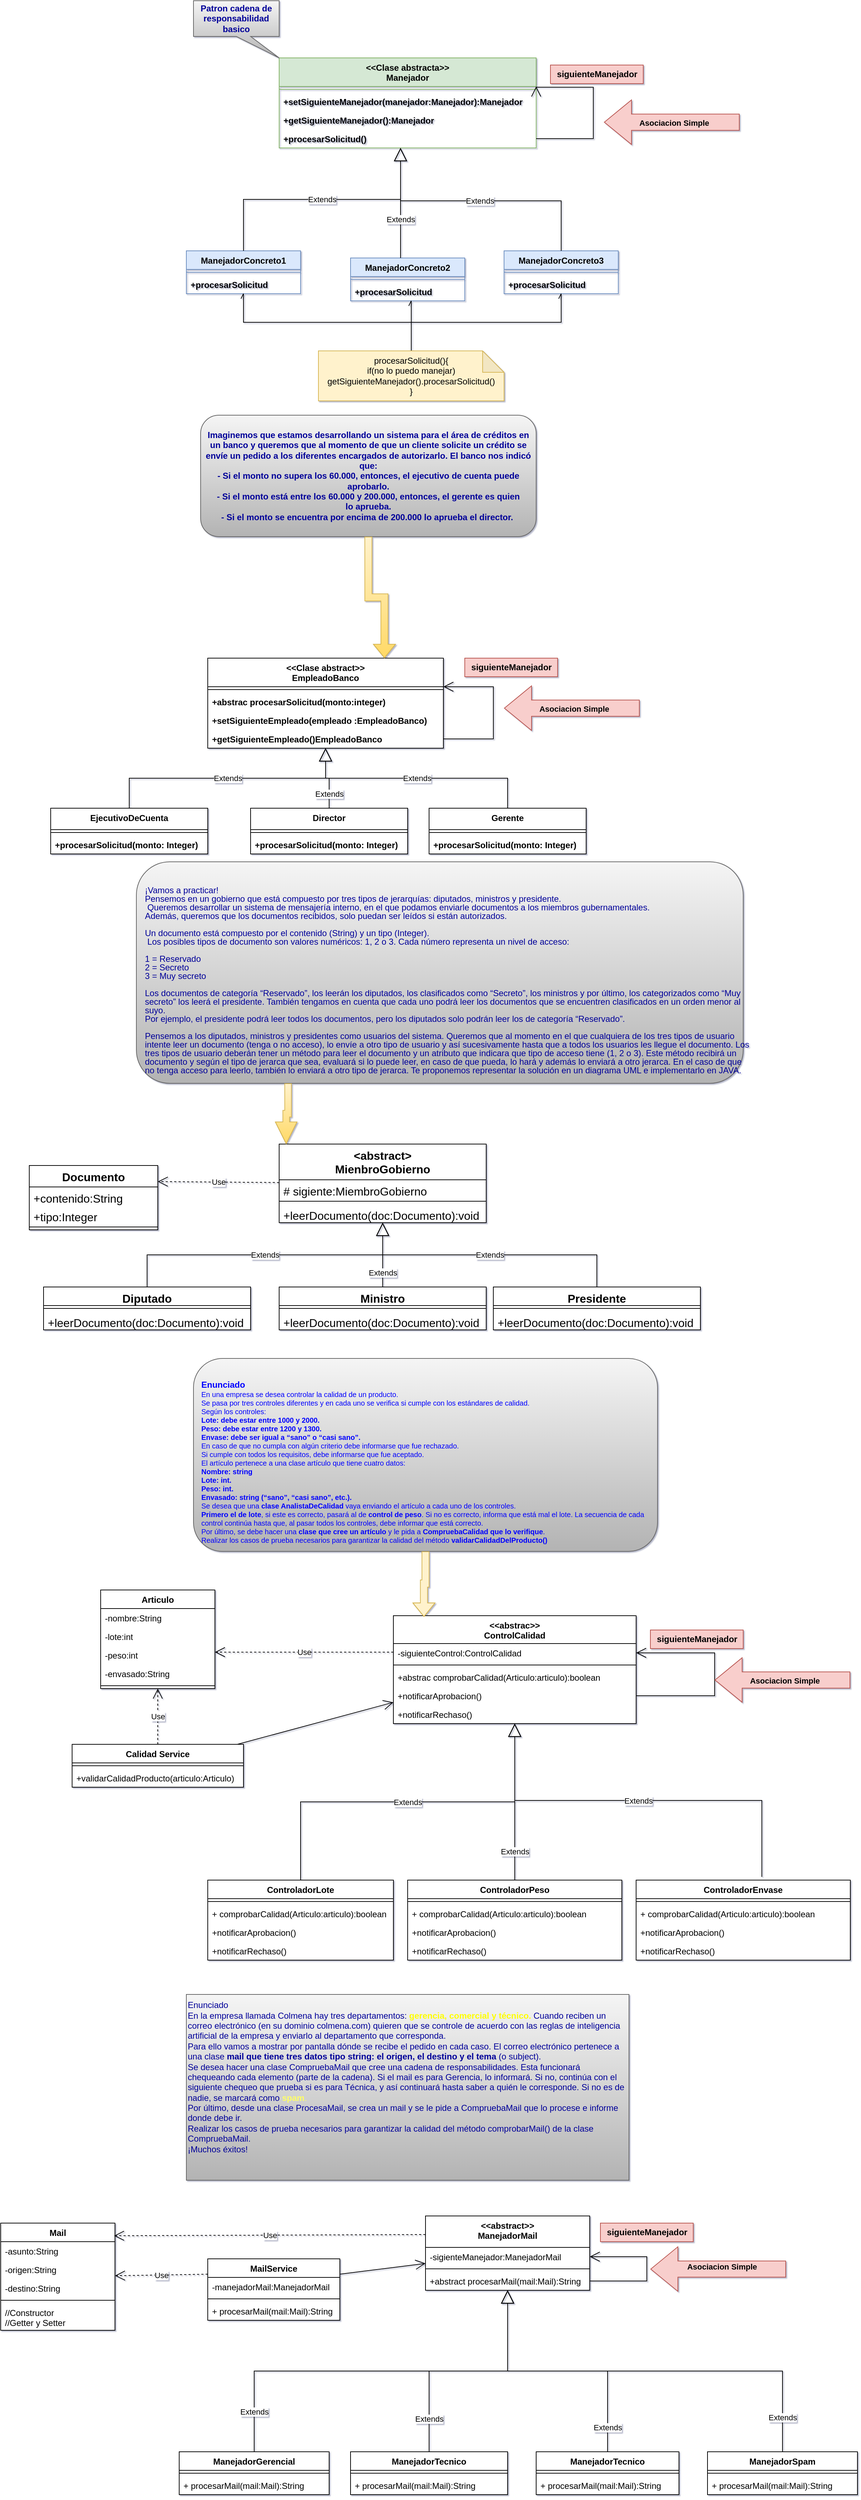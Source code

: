 <mxfile version="22.0.2" type="device">
  <diagram name="Página-1" id="sh7KRCTgfOiBai2aWWo-">
    <mxGraphModel dx="2188" dy="1841" grid="1" gridSize="10" guides="1" tooltips="1" connect="1" arrows="1" fold="1" page="1" pageScale="1" pageWidth="827" pageHeight="1169" background="#ffffff" math="1" shadow="1">
      <root>
        <mxCell id="0" />
        <mxCell id="1" parent="0" />
        <mxCell id="cz_dxyIBl6NGJS6UDZWq-1" value="Documento" style="swimlane;fontStyle=1;align=center;verticalAlign=top;childLayout=stackLayout;horizontal=1;startSize=30;horizontalStack=0;resizeParent=1;resizeParentMax=0;resizeLast=0;collapsible=1;marginBottom=0;whiteSpace=wrap;html=1;fontSize=16;swimlaneFillColor=default;" parent="1" vertex="1">
          <mxGeometry x="-680" y="700" width="180" height="90" as="geometry" />
        </mxCell>
        <mxCell id="cz_dxyIBl6NGJS6UDZWq-2" value="+contenido:String" style="text;strokeColor=none;fillColor=none;align=left;verticalAlign=top;spacingLeft=4;spacingRight=4;overflow=hidden;rotatable=0;points=[[0,0.5],[1,0.5]];portConstraint=eastwest;whiteSpace=wrap;html=1;fontSize=16;" parent="cz_dxyIBl6NGJS6UDZWq-1" vertex="1">
          <mxGeometry y="30" width="180" height="26" as="geometry" />
        </mxCell>
        <mxCell id="cz_dxyIBl6NGJS6UDZWq-5" value="+tipo:Integer" style="text;strokeColor=none;fillColor=none;align=left;verticalAlign=top;spacingLeft=4;spacingRight=4;overflow=hidden;rotatable=0;points=[[0,0.5],[1,0.5]];portConstraint=eastwest;whiteSpace=wrap;html=1;fontSize=16;" parent="cz_dxyIBl6NGJS6UDZWq-1" vertex="1">
          <mxGeometry y="56" width="180" height="26" as="geometry" />
        </mxCell>
        <mxCell id="cz_dxyIBl6NGJS6UDZWq-3" value="" style="line;strokeWidth=1;fillColor=none;align=left;verticalAlign=middle;spacingTop=-1;spacingLeft=3;spacingRight=3;rotatable=0;labelPosition=right;points=[];portConstraint=eastwest;strokeColor=inherit;fontSize=16;" parent="cz_dxyIBl6NGJS6UDZWq-1" vertex="1">
          <mxGeometry y="82" width="180" height="8" as="geometry" />
        </mxCell>
        <mxCell id="cz_dxyIBl6NGJS6UDZWq-6" value="Diputado" style="swimlane;fontStyle=1;align=center;verticalAlign=top;childLayout=stackLayout;horizontal=1;startSize=26;horizontalStack=0;resizeParent=1;resizeParentMax=0;resizeLast=0;collapsible=1;marginBottom=0;whiteSpace=wrap;html=1;fontSize=16;swimlaneFillColor=default;" parent="1" vertex="1">
          <mxGeometry x="-660" y="870" width="290" height="60" as="geometry" />
        </mxCell>
        <mxCell id="cz_dxyIBl6NGJS6UDZWq-8" value="" style="line;strokeWidth=1;fillColor=none;align=left;verticalAlign=middle;spacingTop=-1;spacingLeft=3;spacingRight=3;rotatable=0;labelPosition=right;points=[];portConstraint=eastwest;strokeColor=inherit;fontSize=16;" parent="cz_dxyIBl6NGJS6UDZWq-6" vertex="1">
          <mxGeometry y="26" width="290" height="8" as="geometry" />
        </mxCell>
        <mxCell id="cz_dxyIBl6NGJS6UDZWq-9" value="+leerDocumento(doc:Documento):void" style="text;strokeColor=none;fillColor=none;align=left;verticalAlign=top;spacingLeft=4;spacingRight=4;overflow=hidden;rotatable=0;points=[[0,0.5],[1,0.5]];portConstraint=eastwest;whiteSpace=wrap;html=1;fontSize=16;" parent="cz_dxyIBl6NGJS6UDZWq-6" vertex="1">
          <mxGeometry y="34" width="290" height="26" as="geometry" />
        </mxCell>
        <mxCell id="cz_dxyIBl6NGJS6UDZWq-10" value="&amp;lt;abstract&amp;gt;&lt;br&gt;MienbroGobierno" style="swimlane;fontStyle=1;align=center;verticalAlign=top;childLayout=stackLayout;horizontal=1;startSize=50;horizontalStack=0;resizeParent=1;resizeParentMax=0;resizeLast=0;collapsible=1;marginBottom=0;whiteSpace=wrap;html=1;fontSize=16;swimlaneFillColor=default;" parent="1" vertex="1">
          <mxGeometry x="-330" y="670" width="290" height="110" as="geometry" />
        </mxCell>
        <mxCell id="cz_dxyIBl6NGJS6UDZWq-11" value="# sigiente:MiembroGobierno" style="text;strokeColor=none;fillColor=none;align=left;verticalAlign=top;spacingLeft=4;spacingRight=4;overflow=hidden;rotatable=0;points=[[0,0.5],[1,0.5]];portConstraint=eastwest;whiteSpace=wrap;html=1;fontSize=16;" parent="cz_dxyIBl6NGJS6UDZWq-10" vertex="1">
          <mxGeometry y="50" width="290" height="26" as="geometry" />
        </mxCell>
        <mxCell id="cz_dxyIBl6NGJS6UDZWq-12" value="" style="line;strokeWidth=1;fillColor=none;align=left;verticalAlign=middle;spacingTop=-1;spacingLeft=3;spacingRight=3;rotatable=0;labelPosition=right;points=[];portConstraint=eastwest;strokeColor=inherit;fontSize=16;" parent="cz_dxyIBl6NGJS6UDZWq-10" vertex="1">
          <mxGeometry y="76" width="290" height="8" as="geometry" />
        </mxCell>
        <mxCell id="cz_dxyIBl6NGJS6UDZWq-13" value="+leerDocumento(doc:Documento):void" style="text;strokeColor=none;fillColor=none;align=left;verticalAlign=top;spacingLeft=4;spacingRight=4;overflow=hidden;rotatable=0;points=[[0,0.5],[1,0.5]];portConstraint=eastwest;whiteSpace=wrap;html=1;fontSize=16;" parent="cz_dxyIBl6NGJS6UDZWq-10" vertex="1">
          <mxGeometry y="84" width="290" height="26" as="geometry" />
        </mxCell>
        <mxCell id="cz_dxyIBl6NGJS6UDZWq-14" value="Ministro" style="swimlane;fontStyle=1;align=center;verticalAlign=top;childLayout=stackLayout;horizontal=1;startSize=26;horizontalStack=0;resizeParent=1;resizeParentMax=0;resizeLast=0;collapsible=1;marginBottom=0;whiteSpace=wrap;html=1;fontSize=16;swimlaneFillColor=default;" parent="1" vertex="1">
          <mxGeometry x="-330" y="870" width="290" height="60" as="geometry" />
        </mxCell>
        <mxCell id="cz_dxyIBl6NGJS6UDZWq-15" value="" style="line;strokeWidth=1;fillColor=none;align=left;verticalAlign=middle;spacingTop=-1;spacingLeft=3;spacingRight=3;rotatable=0;labelPosition=right;points=[];portConstraint=eastwest;strokeColor=inherit;fontSize=16;" parent="cz_dxyIBl6NGJS6UDZWq-14" vertex="1">
          <mxGeometry y="26" width="290" height="8" as="geometry" />
        </mxCell>
        <mxCell id="cz_dxyIBl6NGJS6UDZWq-16" value="+leerDocumento(doc:Documento):void" style="text;strokeColor=none;fillColor=none;align=left;verticalAlign=top;spacingLeft=4;spacingRight=4;overflow=hidden;rotatable=0;points=[[0,0.5],[1,0.5]];portConstraint=eastwest;whiteSpace=wrap;html=1;fontSize=16;" parent="cz_dxyIBl6NGJS6UDZWq-14" vertex="1">
          <mxGeometry y="34" width="290" height="26" as="geometry" />
        </mxCell>
        <mxCell id="cz_dxyIBl6NGJS6UDZWq-17" value="Presidente" style="swimlane;fontStyle=1;align=center;verticalAlign=top;childLayout=stackLayout;horizontal=1;startSize=26;horizontalStack=0;resizeParent=1;resizeParentMax=0;resizeLast=0;collapsible=1;marginBottom=0;whiteSpace=wrap;html=1;fontSize=16;swimlaneFillColor=default;" parent="1" vertex="1">
          <mxGeometry x="-30" y="870" width="290" height="60" as="geometry" />
        </mxCell>
        <mxCell id="cz_dxyIBl6NGJS6UDZWq-18" value="" style="line;strokeWidth=1;fillColor=none;align=left;verticalAlign=middle;spacingTop=-1;spacingLeft=3;spacingRight=3;rotatable=0;labelPosition=right;points=[];portConstraint=eastwest;strokeColor=inherit;fontSize=16;" parent="cz_dxyIBl6NGJS6UDZWq-17" vertex="1">
          <mxGeometry y="26" width="290" height="8" as="geometry" />
        </mxCell>
        <mxCell id="cz_dxyIBl6NGJS6UDZWq-19" value="+leerDocumento(doc:Documento):void" style="text;strokeColor=none;fillColor=none;align=left;verticalAlign=top;spacingLeft=4;spacingRight=4;overflow=hidden;rotatable=0;points=[[0,0.5],[1,0.5]];portConstraint=eastwest;whiteSpace=wrap;html=1;fontSize=16;" parent="cz_dxyIBl6NGJS6UDZWq-17" vertex="1">
          <mxGeometry y="34" width="290" height="26" as="geometry" />
        </mxCell>
        <mxCell id="kNv-KW14N3ex1ls1UCYf-1" value="&amp;lt;&amp;lt;Clase abstracta&amp;gt;&amp;gt;&lt;br&gt;Manejador" style="swimlane;fontStyle=1;align=center;verticalAlign=top;childLayout=stackLayout;horizontal=1;startSize=40;horizontalStack=0;resizeParent=1;resizeParentMax=0;resizeLast=0;collapsible=1;marginBottom=0;whiteSpace=wrap;html=1;fillColor=#d5e8d4;strokeColor=#82b366;" parent="1" vertex="1">
          <mxGeometry x="-330" y="-850" width="360" height="126" as="geometry" />
        </mxCell>
        <mxCell id="kNv-KW14N3ex1ls1UCYf-3" value="" style="line;strokeWidth=1;fillColor=none;align=left;verticalAlign=middle;spacingTop=-1;spacingLeft=3;spacingRight=3;rotatable=0;labelPosition=right;points=[];portConstraint=eastwest;strokeColor=inherit;" parent="kNv-KW14N3ex1ls1UCYf-1" vertex="1">
          <mxGeometry y="40" width="360" height="8" as="geometry" />
        </mxCell>
        <mxCell id="kNv-KW14N3ex1ls1UCYf-5" value="&lt;b&gt;+setSiguienteManejador(manejador:Manejador):Manejador&lt;/b&gt;" style="text;strokeColor=none;fillColor=none;align=left;verticalAlign=top;spacingLeft=4;spacingRight=4;overflow=hidden;rotatable=0;points=[[0,0.5],[1,0.5]];portConstraint=eastwest;whiteSpace=wrap;html=1;" parent="kNv-KW14N3ex1ls1UCYf-1" vertex="1">
          <mxGeometry y="48" width="360" height="26" as="geometry" />
        </mxCell>
        <mxCell id="kNv-KW14N3ex1ls1UCYf-4" value="&lt;b&gt;+getSiguienteManejador():Manejador&lt;/b&gt;" style="text;strokeColor=none;fillColor=none;align=left;verticalAlign=top;spacingLeft=4;spacingRight=4;overflow=hidden;rotatable=0;points=[[0,0.5],[1,0.5]];portConstraint=eastwest;whiteSpace=wrap;html=1;" parent="kNv-KW14N3ex1ls1UCYf-1" vertex="1">
          <mxGeometry y="74" width="360" height="26" as="geometry" />
        </mxCell>
        <mxCell id="kNv-KW14N3ex1ls1UCYf-6" value="&lt;b&gt;+procesarSolicitud()&lt;/b&gt;" style="text;strokeColor=none;fillColor=none;align=left;verticalAlign=top;spacingLeft=4;spacingRight=4;overflow=hidden;rotatable=0;points=[[0,0.5],[1,0.5]];portConstraint=eastwest;whiteSpace=wrap;html=1;" parent="kNv-KW14N3ex1ls1UCYf-1" vertex="1">
          <mxGeometry y="100" width="360" height="26" as="geometry" />
        </mxCell>
        <mxCell id="jBo_GjFi1JTK9w9AIu-a-10" value="" style="endArrow=open;endFill=1;endSize=12;html=1;rounded=0;entryX=1;entryY=0;entryDx=0;entryDy=0;entryPerimeter=0;exitX=1;exitY=0.5;exitDx=0;exitDy=0;edgeStyle=orthogonalEdgeStyle;" parent="kNv-KW14N3ex1ls1UCYf-1" source="kNv-KW14N3ex1ls1UCYf-6" target="kNv-KW14N3ex1ls1UCYf-3" edge="1">
          <mxGeometry width="160" relative="1" as="geometry">
            <mxPoint x="300" y="-130" as="sourcePoint" />
            <mxPoint x="460" y="-130" as="targetPoint" />
            <Array as="points">
              <mxPoint x="440" y="113" />
              <mxPoint x="440" y="41" />
              <mxPoint x="360" y="41" />
            </Array>
          </mxGeometry>
        </mxCell>
        <mxCell id="kNv-KW14N3ex1ls1UCYf-13" value="siguienteManejador" style="text;align=center;fontStyle=1;verticalAlign=middle;spacingLeft=3;spacingRight=3;strokeColor=#b85450;rotatable=0;points=[[0,0.5],[1,0.5]];portConstraint=eastwest;html=1;fillColor=#f8cecc;" parent="1" vertex="1">
          <mxGeometry x="50" y="-840" width="130" height="26" as="geometry" />
        </mxCell>
        <mxCell id="kNv-KW14N3ex1ls1UCYf-14" value="ManejadorConcreto1" style="swimlane;fontStyle=1;align=center;verticalAlign=top;childLayout=stackLayout;horizontal=1;startSize=26;horizontalStack=0;resizeParent=1;resizeParentMax=0;resizeLast=0;collapsible=1;marginBottom=0;whiteSpace=wrap;html=1;fillColor=#dae8fc;strokeColor=#6c8ebf;" parent="1" vertex="1">
          <mxGeometry x="-460" y="-580" width="160" height="60" as="geometry" />
        </mxCell>
        <mxCell id="kNv-KW14N3ex1ls1UCYf-16" value="" style="line;strokeWidth=1;fillColor=none;align=left;verticalAlign=middle;spacingTop=-1;spacingLeft=3;spacingRight=3;rotatable=0;labelPosition=right;points=[];portConstraint=eastwest;strokeColor=inherit;" parent="kNv-KW14N3ex1ls1UCYf-14" vertex="1">
          <mxGeometry y="26" width="160" height="8" as="geometry" />
        </mxCell>
        <mxCell id="kNv-KW14N3ex1ls1UCYf-17" value="&lt;b&gt;+procesarSolicitud&lt;/b&gt;" style="text;strokeColor=none;fillColor=none;align=left;verticalAlign=top;spacingLeft=4;spacingRight=4;overflow=hidden;rotatable=0;points=[[0,0.5],[1,0.5]];portConstraint=eastwest;whiteSpace=wrap;html=1;" parent="kNv-KW14N3ex1ls1UCYf-14" vertex="1">
          <mxGeometry y="34" width="160" height="26" as="geometry" />
        </mxCell>
        <mxCell id="kNv-KW14N3ex1ls1UCYf-18" value="ManejadorConcreto2" style="swimlane;fontStyle=1;align=center;verticalAlign=top;childLayout=stackLayout;horizontal=1;startSize=26;horizontalStack=0;resizeParent=1;resizeParentMax=0;resizeLast=0;collapsible=1;marginBottom=0;whiteSpace=wrap;html=1;fillColor=#dae8fc;strokeColor=#6c8ebf;" parent="1" vertex="1">
          <mxGeometry x="-230" y="-570" width="160" height="60" as="geometry" />
        </mxCell>
        <mxCell id="kNv-KW14N3ex1ls1UCYf-19" value="" style="line;strokeWidth=1;fillColor=none;align=left;verticalAlign=middle;spacingTop=-1;spacingLeft=3;spacingRight=3;rotatable=0;labelPosition=right;points=[];portConstraint=eastwest;strokeColor=inherit;" parent="kNv-KW14N3ex1ls1UCYf-18" vertex="1">
          <mxGeometry y="26" width="160" height="8" as="geometry" />
        </mxCell>
        <mxCell id="kNv-KW14N3ex1ls1UCYf-20" value="&lt;b&gt;+procesarSolicitud&lt;/b&gt;" style="text;strokeColor=none;fillColor=none;align=left;verticalAlign=top;spacingLeft=4;spacingRight=4;overflow=hidden;rotatable=0;points=[[0,0.5],[1,0.5]];portConstraint=eastwest;whiteSpace=wrap;html=1;" parent="kNv-KW14N3ex1ls1UCYf-18" vertex="1">
          <mxGeometry y="34" width="160" height="26" as="geometry" />
        </mxCell>
        <mxCell id="kNv-KW14N3ex1ls1UCYf-21" value="ManejadorConcreto3" style="swimlane;fontStyle=1;align=center;verticalAlign=top;childLayout=stackLayout;horizontal=1;startSize=26;horizontalStack=0;resizeParent=1;resizeParentMax=0;resizeLast=0;collapsible=1;marginBottom=0;whiteSpace=wrap;html=1;fillColor=#dae8fc;strokeColor=#6c8ebf;" parent="1" vertex="1">
          <mxGeometry x="-15" y="-580" width="160" height="60" as="geometry" />
        </mxCell>
        <mxCell id="kNv-KW14N3ex1ls1UCYf-22" value="" style="line;strokeWidth=1;fillColor=none;align=left;verticalAlign=middle;spacingTop=-1;spacingLeft=3;spacingRight=3;rotatable=0;labelPosition=right;points=[];portConstraint=eastwest;strokeColor=inherit;" parent="kNv-KW14N3ex1ls1UCYf-21" vertex="1">
          <mxGeometry y="26" width="160" height="8" as="geometry" />
        </mxCell>
        <mxCell id="kNv-KW14N3ex1ls1UCYf-23" value="&lt;b&gt;+procesarSolicitud&lt;/b&gt;" style="text;strokeColor=none;fillColor=none;align=left;verticalAlign=top;spacingLeft=4;spacingRight=4;overflow=hidden;rotatable=0;points=[[0,0.5],[1,0.5]];portConstraint=eastwest;whiteSpace=wrap;html=1;" parent="kNv-KW14N3ex1ls1UCYf-21" vertex="1">
          <mxGeometry y="34" width="160" height="26" as="geometry" />
        </mxCell>
        <mxCell id="qu0ePrLzWmpsSPN8AGyP-1" style="edgeStyle=orthogonalEdgeStyle;rounded=0;orthogonalLoop=1;jettySize=auto;html=1;endArrow=openAsync;endFill=0;" edge="1" parent="1" source="kNv-KW14N3ex1ls1UCYf-28" target="kNv-KW14N3ex1ls1UCYf-14">
          <mxGeometry relative="1" as="geometry">
            <Array as="points">
              <mxPoint x="-145" y="-480" />
              <mxPoint x="-380" y="-480" />
            </Array>
          </mxGeometry>
        </mxCell>
        <mxCell id="qu0ePrLzWmpsSPN8AGyP-2" style="edgeStyle=orthogonalEdgeStyle;rounded=0;orthogonalLoop=1;jettySize=auto;html=1;endArrow=openAsync;endFill=0;" edge="1" parent="1" source="kNv-KW14N3ex1ls1UCYf-28" target="kNv-KW14N3ex1ls1UCYf-18">
          <mxGeometry relative="1" as="geometry">
            <Array as="points">
              <mxPoint x="-145" y="-490" />
              <mxPoint x="-145" y="-490" />
            </Array>
          </mxGeometry>
        </mxCell>
        <mxCell id="qu0ePrLzWmpsSPN8AGyP-3" style="edgeStyle=orthogonalEdgeStyle;rounded=0;orthogonalLoop=1;jettySize=auto;html=1;endArrow=openAsync;endFill=0;" edge="1" parent="1" source="kNv-KW14N3ex1ls1UCYf-28" target="kNv-KW14N3ex1ls1UCYf-21">
          <mxGeometry relative="1" as="geometry" />
        </mxCell>
        <mxCell id="kNv-KW14N3ex1ls1UCYf-28" value="procesarSolicitud(){&lt;br&gt;if(no lo puedo manejar)&lt;br&gt;getSiguienteManejador().procesarSolicitud()&lt;br&gt;}" style="shape=note;whiteSpace=wrap;html=1;backgroundOutline=1;darkOpacity=0.05;fillColor=#fff2cc;strokeColor=#d6b656;" parent="1" vertex="1">
          <mxGeometry x="-275" y="-440" width="260" height="70" as="geometry" />
        </mxCell>
        <mxCell id="kNv-KW14N3ex1ls1UCYf-32" value="&lt;font color=&quot;#000099&quot;&gt;&lt;b&gt;Imaginemos que estamos desarrollando un sistema para el área de créditos en&lt;br&gt;un banco y queremos que al momento de que un cliente solicite un crédito se&lt;br&gt;envíe un pedido a los diferentes encargados de autorizarlo. El banco nos indicó&lt;br&gt;que:&lt;br&gt;- Si el monto no supera los 60.000, entonces, el ejecutivo de cuenta puede&lt;br&gt;aprobarlo.&lt;br&gt;- Si el monto está entre los 60.000 y 200.000, entonces, el gerente es quien&lt;br&gt;lo aprueba.&lt;br&gt;- Si el monto se encuentra por encima de 200.000 lo aprueba el director.&amp;nbsp;&lt;/b&gt;&lt;/font&gt;" style="rounded=1;whiteSpace=wrap;html=1;fillColor=#f5f5f5;gradientColor=#b3b3b3;strokeColor=#666666;" parent="1" vertex="1">
          <mxGeometry x="-440" y="-350" width="470" height="170" as="geometry" />
        </mxCell>
        <mxCell id="kNv-KW14N3ex1ls1UCYf-33" value="&lt;b&gt;&lt;font color=&quot;#000099&quot;&gt;Patron cadena de responsabilidad basico&lt;/font&gt;&lt;/b&gt;" style="shape=callout;whiteSpace=wrap;html=1;perimeter=calloutPerimeter;position2=1;fillColor=#f5f5f5;gradientColor=#b3b3b3;strokeColor=#666666;" parent="1" vertex="1">
          <mxGeometry x="-450" y="-930" width="120" height="80" as="geometry" />
        </mxCell>
        <mxCell id="kNv-KW14N3ex1ls1UCYf-34" value="&amp;lt;&amp;lt;Clase abstract&amp;gt;&amp;gt;&lt;br&gt;EmpleadoBanco" style="swimlane;fontStyle=1;align=center;verticalAlign=top;childLayout=stackLayout;horizontal=1;startSize=40;horizontalStack=0;resizeParent=1;resizeParentMax=0;resizeLast=0;collapsible=1;marginBottom=0;whiteSpace=wrap;html=1;swimlaneFillColor=default;" parent="1" vertex="1">
          <mxGeometry x="-430" y="-10" width="330" height="126" as="geometry" />
        </mxCell>
        <mxCell id="kNv-KW14N3ex1ls1UCYf-36" value="" style="line;strokeWidth=1;fillColor=none;align=left;verticalAlign=middle;spacingTop=-1;spacingLeft=3;spacingRight=3;rotatable=0;labelPosition=right;points=[];portConstraint=eastwest;strokeColor=inherit;" parent="kNv-KW14N3ex1ls1UCYf-34" vertex="1">
          <mxGeometry y="40" width="330" height="8" as="geometry" />
        </mxCell>
        <mxCell id="kNv-KW14N3ex1ls1UCYf-37" value="&lt;b&gt;+abstrac procesarSolicitud(monto:integer)&lt;/b&gt;" style="text;strokeColor=none;fillColor=none;align=left;verticalAlign=top;spacingLeft=4;spacingRight=4;overflow=hidden;rotatable=0;points=[[0,0.5],[1,0.5]];portConstraint=eastwest;whiteSpace=wrap;html=1;" parent="kNv-KW14N3ex1ls1UCYf-34" vertex="1">
          <mxGeometry y="48" width="330" height="26" as="geometry" />
        </mxCell>
        <mxCell id="kNv-KW14N3ex1ls1UCYf-38" value="&lt;b&gt;+setSiguienteEmpleado(empleado :EmpleadoBanco)&lt;/b&gt;" style="text;strokeColor=none;fillColor=none;align=left;verticalAlign=top;spacingLeft=4;spacingRight=4;overflow=hidden;rotatable=0;points=[[0,0.5],[1,0.5]];portConstraint=eastwest;whiteSpace=wrap;html=1;" parent="kNv-KW14N3ex1ls1UCYf-34" vertex="1">
          <mxGeometry y="74" width="330" height="26" as="geometry" />
        </mxCell>
        <mxCell id="kNv-KW14N3ex1ls1UCYf-39" value="&lt;b&gt;+getSiguienteEmpleado()EmpleadoBanco&lt;/b&gt;" style="text;strokeColor=none;fillColor=none;align=left;verticalAlign=top;spacingLeft=4;spacingRight=4;overflow=hidden;rotatable=0;points=[[0,0.5],[1,0.5]];portConstraint=eastwest;whiteSpace=wrap;html=1;" parent="kNv-KW14N3ex1ls1UCYf-34" vertex="1">
          <mxGeometry y="100" width="330" height="26" as="geometry" />
        </mxCell>
        <mxCell id="jBo_GjFi1JTK9w9AIu-a-9" value="" style="endArrow=open;endFill=1;endSize=12;html=1;rounded=0;entryX=1;entryY=0;entryDx=0;entryDy=0;entryPerimeter=0;edgeStyle=orthogonalEdgeStyle;exitX=1;exitY=0.5;exitDx=0;exitDy=0;" parent="kNv-KW14N3ex1ls1UCYf-34" source="kNv-KW14N3ex1ls1UCYf-39" target="kNv-KW14N3ex1ls1UCYf-36" edge="1">
          <mxGeometry width="160" relative="1" as="geometry">
            <mxPoint x="370" y="100" as="sourcePoint" />
            <mxPoint x="550" y="-30" as="targetPoint" />
            <Array as="points">
              <mxPoint x="400" y="113" />
              <mxPoint x="400" y="40" />
            </Array>
          </mxGeometry>
        </mxCell>
        <mxCell id="kNv-KW14N3ex1ls1UCYf-40" value="EjecutivoDeCuenta" style="swimlane;fontStyle=1;align=center;verticalAlign=top;childLayout=stackLayout;horizontal=1;startSize=30;horizontalStack=0;resizeParent=1;resizeParentMax=0;resizeLast=0;collapsible=1;marginBottom=0;whiteSpace=wrap;html=1;swimlaneFillColor=default;" parent="1" vertex="1">
          <mxGeometry x="-650" y="200" width="220" height="64" as="geometry" />
        </mxCell>
        <mxCell id="kNv-KW14N3ex1ls1UCYf-42" value="" style="line;strokeWidth=1;fillColor=none;align=left;verticalAlign=middle;spacingTop=-1;spacingLeft=3;spacingRight=3;rotatable=0;labelPosition=right;points=[];portConstraint=eastwest;strokeColor=inherit;" parent="kNv-KW14N3ex1ls1UCYf-40" vertex="1">
          <mxGeometry y="30" width="220" height="8" as="geometry" />
        </mxCell>
        <mxCell id="kNv-KW14N3ex1ls1UCYf-43" value="&lt;b&gt;+procesarSolicitud(monto: Integer)&lt;/b&gt;" style="text;strokeColor=none;fillColor=none;align=left;verticalAlign=top;spacingLeft=4;spacingRight=4;overflow=hidden;rotatable=0;points=[[0,0.5],[1,0.5]];portConstraint=eastwest;whiteSpace=wrap;html=1;" parent="kNv-KW14N3ex1ls1UCYf-40" vertex="1">
          <mxGeometry y="38" width="220" height="26" as="geometry" />
        </mxCell>
        <mxCell id="kNv-KW14N3ex1ls1UCYf-44" value="Director" style="swimlane;fontStyle=1;align=center;verticalAlign=top;childLayout=stackLayout;horizontal=1;startSize=30;horizontalStack=0;resizeParent=1;resizeParentMax=0;resizeLast=0;collapsible=1;marginBottom=0;whiteSpace=wrap;html=1;swimlaneFillColor=default;" parent="1" vertex="1">
          <mxGeometry x="-370" y="200" width="220" height="64" as="geometry" />
        </mxCell>
        <mxCell id="kNv-KW14N3ex1ls1UCYf-45" value="" style="line;strokeWidth=1;fillColor=none;align=left;verticalAlign=middle;spacingTop=-1;spacingLeft=3;spacingRight=3;rotatable=0;labelPosition=right;points=[];portConstraint=eastwest;strokeColor=inherit;" parent="kNv-KW14N3ex1ls1UCYf-44" vertex="1">
          <mxGeometry y="30" width="220" height="8" as="geometry" />
        </mxCell>
        <mxCell id="kNv-KW14N3ex1ls1UCYf-46" value="&lt;b&gt;+procesarSolicitud(monto: Integer)&lt;/b&gt;" style="text;strokeColor=none;fillColor=none;align=left;verticalAlign=top;spacingLeft=4;spacingRight=4;overflow=hidden;rotatable=0;points=[[0,0.5],[1,0.5]];portConstraint=eastwest;whiteSpace=wrap;html=1;" parent="kNv-KW14N3ex1ls1UCYf-44" vertex="1">
          <mxGeometry y="38" width="220" height="26" as="geometry" />
        </mxCell>
        <mxCell id="kNv-KW14N3ex1ls1UCYf-47" value="Gerente" style="swimlane;fontStyle=1;align=center;verticalAlign=top;childLayout=stackLayout;horizontal=1;startSize=30;horizontalStack=0;resizeParent=1;resizeParentMax=0;resizeLast=0;collapsible=1;marginBottom=0;whiteSpace=wrap;html=1;swimlaneFillColor=default;" parent="1" vertex="1">
          <mxGeometry x="-120" y="200" width="220" height="64" as="geometry" />
        </mxCell>
        <mxCell id="kNv-KW14N3ex1ls1UCYf-48" value="" style="line;strokeWidth=1;fillColor=none;align=left;verticalAlign=middle;spacingTop=-1;spacingLeft=3;spacingRight=3;rotatable=0;labelPosition=right;points=[];portConstraint=eastwest;strokeColor=inherit;" parent="kNv-KW14N3ex1ls1UCYf-47" vertex="1">
          <mxGeometry y="30" width="220" height="8" as="geometry" />
        </mxCell>
        <mxCell id="kNv-KW14N3ex1ls1UCYf-49" value="&lt;b&gt;+procesarSolicitud(monto: Integer)&lt;/b&gt;" style="text;strokeColor=none;fillColor=none;align=left;verticalAlign=top;spacingLeft=4;spacingRight=4;overflow=hidden;rotatable=0;points=[[0,0.5],[1,0.5]];portConstraint=eastwest;whiteSpace=wrap;html=1;" parent="kNv-KW14N3ex1ls1UCYf-47" vertex="1">
          <mxGeometry y="38" width="220" height="26" as="geometry" />
        </mxCell>
        <mxCell id="kNv-KW14N3ex1ls1UCYf-56" style="edgeStyle=elbowEdgeStyle;rounded=0;orthogonalLoop=1;jettySize=auto;html=1;entryX=0.75;entryY=0;entryDx=0;entryDy=0;shape=flexArrow;fillColor=#fff2cc;gradientColor=#ffd966;strokeColor=#d6b656;elbow=vertical;" parent="1" source="kNv-KW14N3ex1ls1UCYf-32" target="kNv-KW14N3ex1ls1UCYf-34" edge="1">
          <mxGeometry relative="1" as="geometry" />
        </mxCell>
        <mxCell id="kNv-KW14N3ex1ls1UCYf-58" value="&lt;div style=&quot;line-height: 100%;&quot;&gt;&lt;font color=&quot;#000099&quot;&gt;¡Vamos a practicar!&lt;/font&gt;&lt;/div&gt;&lt;div style=&quot;line-height: 100%;&quot;&gt;&lt;font color=&quot;#000099&quot;&gt;Pensemos en un gobierno que está compuesto por tres tipos de jerarquías: diputados, ministros y presidente.&lt;/font&gt;&lt;/div&gt;&lt;div style=&quot;line-height: 100%;&quot;&gt;&lt;font color=&quot;#000099&quot;&gt;&amp;nbsp;Queremos desarrollar un sistema de mensajería interno, en el que podamos enviarle documentos a los miembros gubernamentales.&amp;nbsp;&lt;/font&gt;&lt;/div&gt;&lt;div style=&quot;line-height: 100%;&quot;&gt;&lt;font color=&quot;#000099&quot;&gt;Además, queremos que los documentos recibidos, solo puedan ser leídos si están autorizados.&lt;/font&gt;&lt;/div&gt;&lt;div style=&quot;line-height: 100%;&quot;&gt;&lt;font color=&quot;#000099&quot;&gt;&lt;br&gt;&lt;/font&gt;&lt;/div&gt;&lt;div style=&quot;line-height: 100%;&quot;&gt;&lt;font color=&quot;#000099&quot;&gt;Un documento está compuesto por el contenido (String) y un tipo (Integer).&lt;/font&gt;&lt;/div&gt;&lt;div style=&quot;line-height: 100%;&quot;&gt;&lt;font color=&quot;#000099&quot;&gt;&amp;nbsp;Los posibles tipos de documento son valores numéricos: 1, 2 o 3. Cada número representa un nivel de acceso:&lt;/font&gt;&lt;/div&gt;&lt;div style=&quot;line-height: 100%;&quot;&gt;&lt;font color=&quot;#000099&quot;&gt;&lt;br&gt;&lt;/font&gt;&lt;/div&gt;&lt;div style=&quot;line-height: 100%;&quot;&gt;&lt;font color=&quot;#000099&quot;&gt;1 = Reservado&lt;/font&gt;&lt;/div&gt;&lt;div style=&quot;line-height: 100%;&quot;&gt;&lt;font color=&quot;#000099&quot;&gt;2 = Secreto&lt;/font&gt;&lt;/div&gt;&lt;div style=&quot;line-height: 100%;&quot;&gt;&lt;font color=&quot;#000099&quot;&gt;3 = Muy secreto&lt;/font&gt;&lt;/div&gt;&lt;div style=&quot;line-height: 100%;&quot;&gt;&lt;font color=&quot;#000099&quot;&gt;&lt;br&gt;&lt;/font&gt;&lt;/div&gt;&lt;div style=&quot;line-height: 100%;&quot;&gt;&lt;font color=&quot;#000099&quot;&gt;Los documentos de categoría “Reservado”, los leerán los diputados, los clasificados como “Secreto”, los ministros y por último, los categorizados como “Muy secreto” los leerá el presidente. También tengamos en cuenta que cada uno podrá leer los documentos que se encuentren clasificados en un orden menor al suyo.&amp;nbsp;&lt;/font&gt;&lt;/div&gt;&lt;div style=&quot;line-height: 100%;&quot;&gt;&lt;font color=&quot;#000099&quot;&gt;Por ejemplo, el presidente podrá leer todos los documentos, pero los diputados solo podrán leer los de categoría “Reservado”.&lt;/font&gt;&lt;/div&gt;&lt;div style=&quot;line-height: 100%;&quot;&gt;&lt;font color=&quot;#000099&quot;&gt;&lt;br&gt;&lt;/font&gt;&lt;/div&gt;&lt;div style=&quot;line-height: 100%;&quot;&gt;&lt;font color=&quot;#000099&quot;&gt;Pensemos a los diputados, ministros y presidentes como usuarios del sistema. Queremos que al momento en el que cualquiera de los tres tipos de usuario intente leer un documento (tenga o no acceso), lo envíe a otro tipo de usuario y así sucesivamente hasta que a todos los usuarios les llegue el documento. Los tres tipos de usuario deberán tener un método para leer el documento y un atributo que indicara que tipo de acceso tiene (1, 2 o 3). Este método recibirá un documento y según el tipo de jerarca que sea, evaluará si lo puede leer, en caso de que pueda, lo hará y además lo enviará a otro jerarca. En el caso de que no tenga acceso para leerlo, también lo enviará a otro tipo de jerarca. Te proponemos representar la solución en un diagrama UML e implementarlo en JAVA.&lt;/font&gt;&lt;/div&gt;" style="rounded=1;whiteSpace=wrap;html=1;fillColor=#f5f5f5;gradientColor=#b3b3b3;strokeColor=#666666;align=left;rotation=0;" parent="1" vertex="1">
          <mxGeometry x="-530" y="275" width="850" height="310" as="geometry">
            <mxPoint x="10" y="10" as="offset" />
          </mxGeometry>
        </mxCell>
        <mxCell id="kNv-KW14N3ex1ls1UCYf-59" style="edgeStyle=elbowEdgeStyle;rounded=0;orthogonalLoop=1;jettySize=auto;html=1;entryX=0.034;entryY=0;entryDx=0;entryDy=0;entryPerimeter=0;shape=flexArrow;fillColor=#fff2cc;gradientColor=#ffd966;strokeColor=#d6b656;width=9.333;endSize=9.827;elbow=vertical;exitX=0.25;exitY=1;exitDx=0;exitDy=0;" parent="1" source="kNv-KW14N3ex1ls1UCYf-58" target="cz_dxyIBl6NGJS6UDZWq-10" edge="1">
          <mxGeometry relative="1" as="geometry" />
        </mxCell>
        <mxCell id="JzbcwKOQLgn3AZ_30q3c-1" value="&lt;p style=&quot;line-height:1.2;text-align: justify;margin-top:0pt;margin-bottom:0pt;&quot; dir=&quot;ltr&quot;&gt;&lt;/p&gt;&lt;p style=&quot;line-height:1.2;text-align: justify;margin-top:0pt;margin-bottom:0pt;&quot; dir=&quot;ltr&quot;&gt;&lt;/p&gt;&lt;div style=&quot;&quot;&gt;&lt;div style=&quot;text-align: left;&quot;&gt;&lt;font color=&quot;#0000ff&quot; style=&quot;font-size: 12px;&quot; face=&quot;Rubik, sans-serif&quot;&gt;&lt;b&gt;Enunciado&lt;/b&gt;&lt;/font&gt;&lt;/div&gt;&lt;div style=&quot;font-size: 10px; text-align: left;&quot;&gt;&lt;font color=&quot;#0000ff&quot; style=&quot;font-size: 10px;&quot; face=&quot;Rubik, sans-serif&quot;&gt;En una empresa se desea controlar la calidad de un producto.&amp;nbsp;&lt;/font&gt;&lt;/div&gt;&lt;div style=&quot;font-size: 10px; text-align: left;&quot;&gt;&lt;font color=&quot;#0000ff&quot; style=&quot;font-size: 10px;&quot; face=&quot;Rubik, sans-serif&quot;&gt;Se pasa por tres controles diferentes y en cada uno se verifica si cumple con los estándares de calidad.&amp;nbsp;&lt;/font&gt;&lt;/div&gt;&lt;div style=&quot;font-size: 10px; text-align: left;&quot;&gt;&lt;font color=&quot;#0000ff&quot; style=&quot;font-size: 10px;&quot; face=&quot;Rubik, sans-serif&quot;&gt;Según los controles:&lt;/font&gt;&lt;/div&gt;&lt;div style=&quot;font-size: 10px; text-align: left;&quot;&gt;&lt;font color=&quot;#0000ff&quot; style=&quot;font-size: 10px;&quot; face=&quot;Rubik, sans-serif&quot;&gt;&lt;b&gt;Lote: debe estar entre 1000 y 2000.&lt;/b&gt;&lt;/font&gt;&lt;/div&gt;&lt;div style=&quot;font-size: 10px; text-align: left;&quot;&gt;&lt;font color=&quot;#0000ff&quot; style=&quot;font-size: 10px;&quot; face=&quot;Rubik, sans-serif&quot;&gt;&lt;b&gt;Peso: debe estar entre 1200 y 1300.&lt;/b&gt;&lt;/font&gt;&lt;/div&gt;&lt;div style=&quot;font-size: 10px; text-align: left;&quot;&gt;&lt;font color=&quot;#0000ff&quot; style=&quot;font-size: 10px;&quot; face=&quot;Rubik, sans-serif&quot;&gt;&lt;b&gt;Envase: debe ser igual a “sano” o “casi sano”.&amp;nbsp;&lt;/b&gt;&lt;/font&gt;&lt;/div&gt;&lt;div style=&quot;font-size: 10px; text-align: left;&quot;&gt;&lt;font color=&quot;#0000ff&quot; style=&quot;font-size: 10px;&quot; face=&quot;Rubik, sans-serif&quot;&gt;En caso de que no cumpla con algún criterio debe informarse que fue rechazado.&amp;nbsp;&lt;/font&gt;&lt;/div&gt;&lt;div style=&quot;font-size: 10px; text-align: left;&quot;&gt;&lt;font color=&quot;#0000ff&quot; style=&quot;font-size: 10px;&quot; face=&quot;Rubik, sans-serif&quot;&gt;Si cumple con todos los requisitos, debe informarse que fue aceptado.&lt;/font&gt;&lt;/div&gt;&lt;div style=&quot;font-size: 10px; text-align: left;&quot;&gt;&lt;font color=&quot;#0000ff&quot; style=&quot;font-size: 10px;&quot; face=&quot;Rubik, sans-serif&quot;&gt;El artículo pertenece a una clase artículo que tiene cuatro datos:&lt;/font&gt;&lt;/div&gt;&lt;div style=&quot;font-size: 10px; text-align: left;&quot;&gt;&lt;font color=&quot;#0000ff&quot; style=&quot;font-size: 10px;&quot; face=&quot;Rubik, sans-serif&quot;&gt;&lt;b&gt;Nombre: string&lt;/b&gt;&lt;/font&gt;&lt;/div&gt;&lt;div style=&quot;font-size: 10px; text-align: left;&quot;&gt;&lt;font color=&quot;#0000ff&quot; style=&quot;font-size: 10px;&quot; face=&quot;Rubik, sans-serif&quot;&gt;&lt;b&gt;Lote: int.&lt;/b&gt;&lt;/font&gt;&lt;/div&gt;&lt;div style=&quot;font-size: 10px; text-align: left;&quot;&gt;&lt;font color=&quot;#0000ff&quot; style=&quot;font-size: 10px;&quot; face=&quot;Rubik, sans-serif&quot;&gt;&lt;b&gt;Peso: int.&lt;/b&gt;&lt;/font&gt;&lt;/div&gt;&lt;div style=&quot;font-size: 10px; text-align: left;&quot;&gt;&lt;font color=&quot;#0000ff&quot; style=&quot;font-size: 10px;&quot; face=&quot;Rubik, sans-serif&quot;&gt;&lt;b&gt;Envasado: string (“sano”, “casi sano”, etc.).&lt;/b&gt;&lt;/font&gt;&lt;/div&gt;&lt;div style=&quot;font-size: 10px; text-align: left;&quot;&gt;&lt;font color=&quot;#0000ff&quot; style=&quot;font-size: 10px;&quot; face=&quot;Rubik, sans-serif&quot;&gt;Se desea que una &lt;b&gt;clase AnalistaDeCalidad&lt;/b&gt; vaya enviando el artículo a cada uno de los controles.&amp;nbsp;&lt;/font&gt;&lt;/div&gt;&lt;div style=&quot;font-size: 10px; text-align: left;&quot;&gt;&lt;font color=&quot;#0000ff&quot; style=&quot;font-size: 10px;&quot; face=&quot;Rubik, sans-serif&quot;&gt;&lt;b&gt;Primero el de lote&lt;/b&gt;, si este es correcto, pasará al de &lt;b&gt;control de peso&lt;/b&gt;. Si no es correcto, informa que está mal el lote. La secuencia de cada control continúa hasta que, al pasar todos los controles, debe informar que está correcto.&lt;/font&gt;&lt;/div&gt;&lt;div style=&quot;font-size: 10px; text-align: left;&quot;&gt;&lt;font color=&quot;#0000ff&quot; style=&quot;font-size: 10px;&quot; face=&quot;Rubik, sans-serif&quot;&gt;Por último, se debe hacer una &lt;b&gt;clase que cree un artículo&lt;/b&gt; y le pida a &lt;b&gt;CompruebaCalidad que lo verifique&lt;/b&gt;.&lt;/font&gt;&lt;/div&gt;&lt;div style=&quot;font-size: 10px; text-align: left;&quot;&gt;&lt;font color=&quot;#0000ff&quot; style=&quot;font-size: 10px;&quot; face=&quot;Rubik, sans-serif&quot;&gt;Realizar los casos de prueba necesarios para garantizar la calidad del método &lt;b&gt;validarCalidadDelProducto()&lt;/b&gt;&lt;/font&gt;&lt;/div&gt;&lt;/div&gt;&lt;span id=&quot;docs-internal-guid-5628750c-7fff-50b7-1780-265dd93e2642&quot;&gt;&lt;div style=&quot;text-align: left;&quot;&gt;&lt;/div&gt;&lt;/span&gt;" style="rounded=1;whiteSpace=wrap;html=1;rotation=0;fillColor=#f5f5f5;gradientColor=#b3b3b3;strokeColor=#666666;" parent="1" vertex="1">
          <mxGeometry x="-450" y="970" width="650" height="270" as="geometry">
            <mxPoint x="10" y="10" as="offset" />
          </mxGeometry>
        </mxCell>
        <mxCell id="JzbcwKOQLgn3AZ_30q3c-3" value="Articulo" style="swimlane;fontStyle=1;align=center;verticalAlign=top;childLayout=stackLayout;horizontal=1;startSize=26;horizontalStack=0;resizeParent=1;resizeParentMax=0;resizeLast=0;collapsible=1;marginBottom=0;whiteSpace=wrap;html=1;swimlaneFillColor=default;" parent="1" vertex="1">
          <mxGeometry x="-580" y="1294" width="160" height="138" as="geometry" />
        </mxCell>
        <mxCell id="JzbcwKOQLgn3AZ_30q3c-4" value="-nombre:String" style="text;strokeColor=none;fillColor=none;align=left;verticalAlign=top;spacingLeft=4;spacingRight=4;overflow=hidden;rotatable=0;points=[[0,0.5],[1,0.5]];portConstraint=eastwest;whiteSpace=wrap;html=1;" parent="JzbcwKOQLgn3AZ_30q3c-3" vertex="1">
          <mxGeometry y="26" width="160" height="26" as="geometry" />
        </mxCell>
        <mxCell id="JzbcwKOQLgn3AZ_30q3c-7" value="-lote:int" style="text;strokeColor=none;fillColor=none;align=left;verticalAlign=top;spacingLeft=4;spacingRight=4;overflow=hidden;rotatable=0;points=[[0,0.5],[1,0.5]];portConstraint=eastwest;whiteSpace=wrap;html=1;" parent="JzbcwKOQLgn3AZ_30q3c-3" vertex="1">
          <mxGeometry y="52" width="160" height="26" as="geometry" />
        </mxCell>
        <mxCell id="JzbcwKOQLgn3AZ_30q3c-8" value="-peso:int" style="text;strokeColor=none;fillColor=none;align=left;verticalAlign=top;spacingLeft=4;spacingRight=4;overflow=hidden;rotatable=0;points=[[0,0.5],[1,0.5]];portConstraint=eastwest;whiteSpace=wrap;html=1;" parent="JzbcwKOQLgn3AZ_30q3c-3" vertex="1">
          <mxGeometry y="78" width="160" height="26" as="geometry" />
        </mxCell>
        <mxCell id="JzbcwKOQLgn3AZ_30q3c-9" value="-envasado:String" style="text;strokeColor=none;fillColor=none;align=left;verticalAlign=top;spacingLeft=4;spacingRight=4;overflow=hidden;rotatable=0;points=[[0,0.5],[1,0.5]];portConstraint=eastwest;whiteSpace=wrap;html=1;" parent="JzbcwKOQLgn3AZ_30q3c-3" vertex="1">
          <mxGeometry y="104" width="160" height="26" as="geometry" />
        </mxCell>
        <mxCell id="JzbcwKOQLgn3AZ_30q3c-5" value="" style="line;strokeWidth=1;fillColor=none;align=left;verticalAlign=middle;spacingTop=-1;spacingLeft=3;spacingRight=3;rotatable=0;labelPosition=right;points=[];portConstraint=eastwest;strokeColor=inherit;" parent="JzbcwKOQLgn3AZ_30q3c-3" vertex="1">
          <mxGeometry y="130" width="160" height="8" as="geometry" />
        </mxCell>
        <mxCell id="JzbcwKOQLgn3AZ_30q3c-10" value="ControladorLote" style="swimlane;fontStyle=1;align=center;verticalAlign=top;childLayout=stackLayout;horizontal=1;startSize=26;horizontalStack=0;resizeParent=1;resizeParentMax=0;resizeLast=0;collapsible=1;marginBottom=0;whiteSpace=wrap;html=1;swimlaneFillColor=default;" parent="1" vertex="1">
          <mxGeometry x="-430" y="1700" width="260" height="112" as="geometry" />
        </mxCell>
        <mxCell id="JzbcwKOQLgn3AZ_30q3c-12" value="" style="line;strokeWidth=1;fillColor=none;align=left;verticalAlign=middle;spacingTop=-1;spacingLeft=3;spacingRight=3;rotatable=0;labelPosition=right;points=[];portConstraint=eastwest;strokeColor=inherit;" parent="JzbcwKOQLgn3AZ_30q3c-10" vertex="1">
          <mxGeometry y="26" width="260" height="8" as="geometry" />
        </mxCell>
        <mxCell id="JzbcwKOQLgn3AZ_30q3c-13" value="+ comprobarCalidad(Articulo:articulo):boolean" style="text;strokeColor=none;fillColor=none;align=left;verticalAlign=top;spacingLeft=4;spacingRight=4;overflow=hidden;rotatable=0;points=[[0,0.5],[1,0.5]];portConstraint=eastwest;whiteSpace=wrap;html=1;" parent="JzbcwKOQLgn3AZ_30q3c-10" vertex="1">
          <mxGeometry y="34" width="260" height="26" as="geometry" />
        </mxCell>
        <mxCell id="JzbcwKOQLgn3AZ_30q3c-56" value="+notificarAprobacion()" style="text;strokeColor=none;fillColor=none;align=left;verticalAlign=top;spacingLeft=4;spacingRight=4;overflow=hidden;rotatable=0;points=[[0,0.5],[1,0.5]];portConstraint=eastwest;whiteSpace=wrap;html=1;" parent="JzbcwKOQLgn3AZ_30q3c-10" vertex="1">
          <mxGeometry y="60" width="260" height="26" as="geometry" />
        </mxCell>
        <mxCell id="JzbcwKOQLgn3AZ_30q3c-57" value="+notificarRechaso()" style="text;strokeColor=none;fillColor=none;align=left;verticalAlign=top;spacingLeft=4;spacingRight=4;overflow=hidden;rotatable=0;points=[[0,0.5],[1,0.5]];portConstraint=eastwest;whiteSpace=wrap;html=1;" parent="JzbcwKOQLgn3AZ_30q3c-10" vertex="1">
          <mxGeometry y="86" width="260" height="26" as="geometry" />
        </mxCell>
        <mxCell id="JzbcwKOQLgn3AZ_30q3c-22" value="&amp;lt;&amp;lt;abstrac&amp;gt;&amp;gt;&lt;br&gt;ControlCalidad" style="swimlane;fontStyle=1;align=center;verticalAlign=top;childLayout=stackLayout;horizontal=1;startSize=39;horizontalStack=0;resizeParent=1;resizeParentMax=0;resizeLast=0;collapsible=1;marginBottom=0;whiteSpace=wrap;html=1;swimlaneFillColor=default;" parent="1" vertex="1">
          <mxGeometry x="-170" y="1330" width="340" height="151" as="geometry" />
        </mxCell>
        <mxCell id="JzbcwKOQLgn3AZ_30q3c-23" value="-siguienteControl:ControlCalidad" style="text;strokeColor=none;fillColor=none;align=left;verticalAlign=top;spacingLeft=4;spacingRight=4;overflow=hidden;rotatable=0;points=[[0,0.5],[1,0.5]];portConstraint=eastwest;whiteSpace=wrap;html=1;" parent="JzbcwKOQLgn3AZ_30q3c-22" vertex="1">
          <mxGeometry y="39" width="340" height="26" as="geometry" />
        </mxCell>
        <mxCell id="JzbcwKOQLgn3AZ_30q3c-24" value="" style="line;strokeWidth=1;fillColor=none;align=left;verticalAlign=middle;spacingTop=-1;spacingLeft=3;spacingRight=3;rotatable=0;labelPosition=right;points=[];portConstraint=eastwest;strokeColor=inherit;" parent="JzbcwKOQLgn3AZ_30q3c-22" vertex="1">
          <mxGeometry y="65" width="340" height="8" as="geometry" />
        </mxCell>
        <mxCell id="JzbcwKOQLgn3AZ_30q3c-33" value="+abstrac comprobarCalidad(Articulo:articulo):boolean" style="text;strokeColor=none;fillColor=none;align=left;verticalAlign=top;spacingLeft=4;spacingRight=4;overflow=hidden;rotatable=0;points=[[0,0.5],[1,0.5]];portConstraint=eastwest;whiteSpace=wrap;html=1;" parent="JzbcwKOQLgn3AZ_30q3c-22" vertex="1">
          <mxGeometry y="73" width="340" height="26" as="geometry" />
        </mxCell>
        <mxCell id="JzbcwKOQLgn3AZ_30q3c-51" value="+notificarAprobacion()" style="text;strokeColor=none;fillColor=none;align=left;verticalAlign=top;spacingLeft=4;spacingRight=4;overflow=hidden;rotatable=0;points=[[0,0.5],[1,0.5]];portConstraint=eastwest;whiteSpace=wrap;html=1;" parent="JzbcwKOQLgn3AZ_30q3c-22" vertex="1">
          <mxGeometry y="99" width="340" height="26" as="geometry" />
        </mxCell>
        <mxCell id="JzbcwKOQLgn3AZ_30q3c-52" value="+notificarRechaso()" style="text;strokeColor=none;fillColor=none;align=left;verticalAlign=top;spacingLeft=4;spacingRight=4;overflow=hidden;rotatable=0;points=[[0,0.5],[1,0.5]];portConstraint=eastwest;whiteSpace=wrap;html=1;" parent="JzbcwKOQLgn3AZ_30q3c-22" vertex="1">
          <mxGeometry y="125" width="340" height="26" as="geometry" />
        </mxCell>
        <mxCell id="jBo_GjFi1JTK9w9AIu-a-8" value="" style="endArrow=open;endFill=1;endSize=12;html=1;rounded=0;entryX=1;entryY=0.5;entryDx=0;entryDy=0;exitX=1;exitY=0.5;exitDx=0;exitDy=0;edgeStyle=orthogonalEdgeStyle;" parent="JzbcwKOQLgn3AZ_30q3c-22" source="JzbcwKOQLgn3AZ_30q3c-51" target="JzbcwKOQLgn3AZ_30q3c-23" edge="1">
          <mxGeometry width="160" relative="1" as="geometry">
            <mxPoint x="135" y="490" as="sourcePoint" />
            <mxPoint x="295" y="490" as="targetPoint" />
            <Array as="points">
              <mxPoint x="450" y="112" />
              <mxPoint x="450" y="52" />
            </Array>
          </mxGeometry>
        </mxCell>
        <mxCell id="JzbcwKOQLgn3AZ_30q3c-36" value="ControladorPeso" style="swimlane;fontStyle=1;align=center;verticalAlign=top;childLayout=stackLayout;horizontal=1;startSize=26;horizontalStack=0;resizeParent=1;resizeParentMax=0;resizeLast=0;collapsible=1;marginBottom=0;whiteSpace=wrap;html=1;swimlaneFillColor=default;" parent="1" vertex="1">
          <mxGeometry x="-150" y="1700" width="300" height="112" as="geometry" />
        </mxCell>
        <mxCell id="JzbcwKOQLgn3AZ_30q3c-38" value="" style="line;strokeWidth=1;fillColor=none;align=left;verticalAlign=middle;spacingTop=-1;spacingLeft=3;spacingRight=3;rotatable=0;labelPosition=right;points=[];portConstraint=eastwest;strokeColor=inherit;" parent="JzbcwKOQLgn3AZ_30q3c-36" vertex="1">
          <mxGeometry y="26" width="300" height="8" as="geometry" />
        </mxCell>
        <mxCell id="JzbcwKOQLgn3AZ_30q3c-39" value="+ comprobarCalidad(Articulo:articulo):boolean" style="text;strokeColor=none;fillColor=none;align=left;verticalAlign=top;spacingLeft=4;spacingRight=4;overflow=hidden;rotatable=0;points=[[0,0.5],[1,0.5]];portConstraint=eastwest;whiteSpace=wrap;html=1;" parent="JzbcwKOQLgn3AZ_30q3c-36" vertex="1">
          <mxGeometry y="34" width="300" height="26" as="geometry" />
        </mxCell>
        <mxCell id="JzbcwKOQLgn3AZ_30q3c-55" value="+notificarAprobacion()" style="text;strokeColor=none;fillColor=none;align=left;verticalAlign=top;spacingLeft=4;spacingRight=4;overflow=hidden;rotatable=0;points=[[0,0.5],[1,0.5]];portConstraint=eastwest;whiteSpace=wrap;html=1;" parent="JzbcwKOQLgn3AZ_30q3c-36" vertex="1">
          <mxGeometry y="60" width="300" height="26" as="geometry" />
        </mxCell>
        <mxCell id="JzbcwKOQLgn3AZ_30q3c-58" value="+notificarRechaso()" style="text;strokeColor=none;fillColor=none;align=left;verticalAlign=top;spacingLeft=4;spacingRight=4;overflow=hidden;rotatable=0;points=[[0,0.5],[1,0.5]];portConstraint=eastwest;whiteSpace=wrap;html=1;" parent="JzbcwKOQLgn3AZ_30q3c-36" vertex="1">
          <mxGeometry y="86" width="300" height="26" as="geometry" />
        </mxCell>
        <mxCell id="JzbcwKOQLgn3AZ_30q3c-40" value="ControladorEnvase" style="swimlane;fontStyle=1;align=center;verticalAlign=top;childLayout=stackLayout;horizontal=1;startSize=26;horizontalStack=0;resizeParent=1;resizeParentMax=0;resizeLast=0;collapsible=1;marginBottom=0;whiteSpace=wrap;html=1;swimlaneFillColor=default;" parent="1" vertex="1">
          <mxGeometry x="170" y="1700" width="300" height="112" as="geometry" />
        </mxCell>
        <mxCell id="JzbcwKOQLgn3AZ_30q3c-42" value="" style="line;strokeWidth=1;fillColor=none;align=left;verticalAlign=middle;spacingTop=-1;spacingLeft=3;spacingRight=3;rotatable=0;labelPosition=right;points=[];portConstraint=eastwest;strokeColor=inherit;" parent="JzbcwKOQLgn3AZ_30q3c-40" vertex="1">
          <mxGeometry y="26" width="300" height="8" as="geometry" />
        </mxCell>
        <mxCell id="JzbcwKOQLgn3AZ_30q3c-43" value="+ comprobarCalidad(Articulo:articulo):boolean" style="text;strokeColor=none;fillColor=none;align=left;verticalAlign=top;spacingLeft=4;spacingRight=4;overflow=hidden;rotatable=0;points=[[0,0.5],[1,0.5]];portConstraint=eastwest;whiteSpace=wrap;html=1;" parent="JzbcwKOQLgn3AZ_30q3c-40" vertex="1">
          <mxGeometry y="34" width="300" height="26" as="geometry" />
        </mxCell>
        <mxCell id="JzbcwKOQLgn3AZ_30q3c-53" value="+notificarAprobacion()" style="text;strokeColor=none;fillColor=none;align=left;verticalAlign=top;spacingLeft=4;spacingRight=4;overflow=hidden;rotatable=0;points=[[0,0.5],[1,0.5]];portConstraint=eastwest;whiteSpace=wrap;html=1;" parent="JzbcwKOQLgn3AZ_30q3c-40" vertex="1">
          <mxGeometry y="60" width="300" height="26" as="geometry" />
        </mxCell>
        <mxCell id="JzbcwKOQLgn3AZ_30q3c-54" value="+notificarRechaso()" style="text;strokeColor=none;fillColor=none;align=left;verticalAlign=top;spacingLeft=4;spacingRight=4;overflow=hidden;rotatable=0;points=[[0,0.5],[1,0.5]];portConstraint=eastwest;whiteSpace=wrap;html=1;" parent="JzbcwKOQLgn3AZ_30q3c-40" vertex="1">
          <mxGeometry y="86" width="300" height="26" as="geometry" />
        </mxCell>
        <mxCell id="JzbcwKOQLgn3AZ_30q3c-44" value="Calidad Service" style="swimlane;fontStyle=1;align=center;verticalAlign=top;childLayout=stackLayout;horizontal=1;startSize=26;horizontalStack=0;resizeParent=1;resizeParentMax=0;resizeLast=0;collapsible=1;marginBottom=0;whiteSpace=wrap;html=1;swimlaneFillColor=default;" parent="1" vertex="1">
          <mxGeometry x="-620" y="1510" width="240" height="60" as="geometry" />
        </mxCell>
        <mxCell id="JzbcwKOQLgn3AZ_30q3c-46" value="" style="line;strokeWidth=1;fillColor=none;align=left;verticalAlign=middle;spacingTop=-1;spacingLeft=3;spacingRight=3;rotatable=0;labelPosition=right;points=[];portConstraint=eastwest;strokeColor=inherit;" parent="JzbcwKOQLgn3AZ_30q3c-44" vertex="1">
          <mxGeometry y="26" width="240" height="8" as="geometry" />
        </mxCell>
        <mxCell id="JzbcwKOQLgn3AZ_30q3c-63" value="+validarCalidadProducto(articulo:Articulo)" style="text;strokeColor=none;fillColor=none;align=left;verticalAlign=top;spacingLeft=4;spacingRight=4;overflow=hidden;rotatable=0;points=[[0,0.5],[1,0.5]];portConstraint=eastwest;whiteSpace=wrap;html=1;" parent="JzbcwKOQLgn3AZ_30q3c-44" vertex="1">
          <mxGeometry y="34" width="240" height="26" as="geometry" />
        </mxCell>
        <mxCell id="JzbcwKOQLgn3AZ_30q3c-60" value="Extends" style="endArrow=block;endSize=16;endFill=0;html=1;rounded=0;exitX=0.5;exitY=0;exitDx=0;exitDy=0;edgeStyle=elbowEdgeStyle;elbow=vertical;" parent="1" source="JzbcwKOQLgn3AZ_30q3c-10" target="JzbcwKOQLgn3AZ_30q3c-22" edge="1">
          <mxGeometry width="160" relative="1" as="geometry">
            <mxPoint x="90" y="1560" as="sourcePoint" />
            <mxPoint x="250" y="1560" as="targetPoint" />
          </mxGeometry>
        </mxCell>
        <mxCell id="JzbcwKOQLgn3AZ_30q3c-61" value="Extends" style="endArrow=block;endSize=16;endFill=0;html=1;rounded=0;exitX=0.5;exitY=0;exitDx=0;exitDy=0;edgeStyle=elbowEdgeStyle;elbow=vertical;" parent="1" source="JzbcwKOQLgn3AZ_30q3c-36" target="JzbcwKOQLgn3AZ_30q3c-22" edge="1">
          <mxGeometry x="-0.635" width="160" relative="1" as="geometry">
            <mxPoint x="-87.53" y="1559" as="sourcePoint" />
            <mxPoint x="247.47" y="1490" as="targetPoint" />
            <mxPoint as="offset" />
          </mxGeometry>
        </mxCell>
        <mxCell id="JzbcwKOQLgn3AZ_30q3c-62" value="Extends" style="endArrow=block;endSize=16;endFill=0;html=1;rounded=0;exitX=0.587;exitY=-0.04;exitDx=0;exitDy=0;edgeStyle=elbowEdgeStyle;exitPerimeter=0;elbow=vertical;" parent="1" source="JzbcwKOQLgn3AZ_30q3c-40" target="JzbcwKOQLgn3AZ_30q3c-22" edge="1">
          <mxGeometry width="160" relative="1" as="geometry">
            <mxPoint x="100" y="1529" as="sourcePoint" />
            <mxPoint x="435" y="1460" as="targetPoint" />
          </mxGeometry>
        </mxCell>
        <mxCell id="jBo_GjFi1JTK9w9AIu-a-1" value="Extends" style="endArrow=block;endSize=16;endFill=0;html=1;rounded=0;exitX=0.5;exitY=0;exitDx=0;exitDy=0;edgeStyle=orthogonalEdgeStyle;" parent="1" source="kNv-KW14N3ex1ls1UCYf-14" target="kNv-KW14N3ex1ls1UCYf-1" edge="1">
          <mxGeometry width="160" relative="1" as="geometry">
            <mxPoint x="-400" y="-630" as="sourcePoint" />
            <mxPoint x="10" y="-690" as="targetPoint" />
            <Array as="points">
              <mxPoint x="-380" y="-652" />
              <mxPoint x="-160" y="-652" />
            </Array>
          </mxGeometry>
        </mxCell>
        <mxCell id="jBo_GjFi1JTK9w9AIu-a-2" value="Extends" style="endArrow=block;endSize=16;endFill=0;html=1;rounded=0;edgeStyle=orthogonalEdgeStyle;" parent="1" source="kNv-KW14N3ex1ls1UCYf-18" target="kNv-KW14N3ex1ls1UCYf-1" edge="1">
          <mxGeometry x="-0.286" width="160" relative="1" as="geometry">
            <mxPoint x="110" y="-520" as="sourcePoint" />
            <mxPoint x="250" y="-564" as="targetPoint" />
            <Array as="points">
              <mxPoint x="-160" y="-610" />
              <mxPoint x="-160" y="-610" />
            </Array>
            <mxPoint y="1" as="offset" />
          </mxGeometry>
        </mxCell>
        <mxCell id="jBo_GjFi1JTK9w9AIu-a-3" value="Extends" style="endArrow=block;endSize=16;endFill=0;html=1;rounded=0;exitX=0.5;exitY=0;exitDx=0;exitDy=0;edgeStyle=orthogonalEdgeStyle;" parent="1" source="kNv-KW14N3ex1ls1UCYf-21" target="kNv-KW14N3ex1ls1UCYf-1" edge="1">
          <mxGeometry width="160" relative="1" as="geometry">
            <mxPoint x="-40" y="-480" as="sourcePoint" />
            <mxPoint x="170" y="-564" as="targetPoint" />
            <Array as="points">
              <mxPoint x="65" y="-650" />
              <mxPoint x="-160" y="-650" />
            </Array>
          </mxGeometry>
        </mxCell>
        <mxCell id="jBo_GjFi1JTK9w9AIu-a-4" value="Extends" style="endArrow=block;endSize=16;endFill=0;html=1;rounded=0;edgeStyle=elbowEdgeStyle;exitX=0.5;exitY=0;exitDx=0;exitDy=0;elbow=vertical;" parent="1" source="kNv-KW14N3ex1ls1UCYf-40" target="kNv-KW14N3ex1ls1UCYf-34" edge="1">
          <mxGeometry width="160" relative="1" as="geometry">
            <mxPoint x="-300" y="120" as="sourcePoint" />
            <mxPoint x="-140" y="120" as="targetPoint" />
          </mxGeometry>
        </mxCell>
        <mxCell id="jBo_GjFi1JTK9w9AIu-a-5" value="Extends" style="endArrow=block;endSize=16;endFill=0;html=1;rounded=0;edgeStyle=elbowEdgeStyle;exitX=0.5;exitY=0;exitDx=0;exitDy=0;exitPerimeter=0;elbow=vertical;" parent="1" source="kNv-KW14N3ex1ls1UCYf-44" target="kNv-KW14N3ex1ls1UCYf-34" edge="1">
          <mxGeometry x="-0.516" width="160" relative="1" as="geometry">
            <mxPoint x="90" y="237.22" as="sourcePoint" />
            <mxPoint x="-270" y="110" as="targetPoint" />
            <mxPoint y="1" as="offset" />
          </mxGeometry>
        </mxCell>
        <mxCell id="jBo_GjFi1JTK9w9AIu-a-6" value="Extends" style="endArrow=block;endSize=16;endFill=0;html=1;rounded=0;edgeStyle=elbowEdgeStyle;exitX=0.5;exitY=0;exitDx=0;exitDy=0;elbow=vertical;" parent="1" source="kNv-KW14N3ex1ls1UCYf-47" edge="1" target="kNv-KW14N3ex1ls1UCYf-34">
          <mxGeometry width="160" relative="1" as="geometry">
            <mxPoint x="200" y="231.22" as="sourcePoint" />
            <mxPoint x="-60" y="130" as="targetPoint" />
          </mxGeometry>
        </mxCell>
        <mxCell id="jBo_GjFi1JTK9w9AIu-a-11" value="Use" style="endArrow=open;endSize=12;dashed=1;html=1;rounded=0;edgeStyle=elbowEdgeStyle;elbow=vertical;" parent="1" source="JzbcwKOQLgn3AZ_30q3c-22" target="JzbcwKOQLgn3AZ_30q3c-3" edge="1">
          <mxGeometry width="160" relative="1" as="geometry">
            <mxPoint x="80" y="1480" as="sourcePoint" />
            <mxPoint x="240" y="1480" as="targetPoint" />
          </mxGeometry>
        </mxCell>
        <mxCell id="jBo_GjFi1JTK9w9AIu-a-12" value="Use" style="endArrow=open;endSize=12;dashed=1;html=1;rounded=0;exitX=0.5;exitY=0;exitDx=0;exitDy=0;" parent="1" edge="1" target="JzbcwKOQLgn3AZ_30q3c-3" source="JzbcwKOQLgn3AZ_30q3c-44">
          <mxGeometry width="160" relative="1" as="geometry">
            <mxPoint x="-560" y="1479.67" as="sourcePoint" />
            <mxPoint x="-400" y="1479.67" as="targetPoint" />
          </mxGeometry>
        </mxCell>
        <mxCell id="qu0ePrLzWmpsSPN8AGyP-4" value="siguienteManejador" style="text;align=center;fontStyle=1;verticalAlign=middle;spacingLeft=3;spacingRight=3;strokeColor=#b85450;rotatable=0;points=[[0,0.5],[1,0.5]];portConstraint=eastwest;html=1;fillColor=#f8cecc;" vertex="1" parent="1">
          <mxGeometry x="-70" y="-10" width="130" height="26" as="geometry" />
        </mxCell>
        <mxCell id="qu0ePrLzWmpsSPN8AGyP-5" value="Extends" style="endArrow=block;endSize=16;endFill=0;html=1;rounded=0;edgeStyle=elbowEdgeStyle;elbow=vertical;exitX=0.5;exitY=0;exitDx=0;exitDy=0;" edge="1" parent="1" source="cz_dxyIBl6NGJS6UDZWq-6" target="cz_dxyIBl6NGJS6UDZWq-10">
          <mxGeometry width="160" relative="1" as="geometry">
            <mxPoint x="-600" y="710" as="sourcePoint" />
            <mxPoint x="-430" y="770" as="targetPoint" />
          </mxGeometry>
        </mxCell>
        <mxCell id="qu0ePrLzWmpsSPN8AGyP-6" value="Extends" style="endArrow=block;endSize=16;endFill=0;html=1;rounded=0;edgeStyle=elbowEdgeStyle;elbow=vertical;exitX=0.5;exitY=0;exitDx=0;exitDy=0;" edge="1" parent="1" source="cz_dxyIBl6NGJS6UDZWq-14" target="cz_dxyIBl6NGJS6UDZWq-10">
          <mxGeometry x="-0.556" width="160" relative="1" as="geometry">
            <mxPoint x="-220" y="860" as="sourcePoint" />
            <mxPoint x="50" y="800" as="targetPoint" />
            <mxPoint as="offset" />
          </mxGeometry>
        </mxCell>
        <mxCell id="qu0ePrLzWmpsSPN8AGyP-7" value="Extends" style="endArrow=block;endSize=16;endFill=0;html=1;rounded=0;edgeStyle=elbowEdgeStyle;elbow=vertical;exitX=0.5;exitY=0;exitDx=0;exitDy=0;" edge="1" parent="1" source="cz_dxyIBl6NGJS6UDZWq-17" target="cz_dxyIBl6NGJS6UDZWq-10">
          <mxGeometry width="160" relative="1" as="geometry">
            <mxPoint x="-145" y="870" as="sourcePoint" />
            <mxPoint x="125" y="810" as="targetPoint" />
          </mxGeometry>
        </mxCell>
        <mxCell id="qu0ePrLzWmpsSPN8AGyP-8" value="siguienteManejador" style="text;align=center;fontStyle=1;verticalAlign=middle;spacingLeft=3;spacingRight=3;strokeColor=#b85450;rotatable=0;points=[[0,0.5],[1,0.5]];portConstraint=eastwest;html=1;fillColor=#f8cecc;" vertex="1" parent="1">
          <mxGeometry x="190" y="1350" width="130" height="26" as="geometry" />
        </mxCell>
        <mxCell id="qu0ePrLzWmpsSPN8AGyP-9" style="edgeStyle=orthogonalEdgeStyle;rounded=0;orthogonalLoop=1;jettySize=auto;html=1;entryX=0.126;entryY=0.011;entryDx=0;entryDy=0;entryPerimeter=0;shape=flexArrow;fillColor=#fff2cc;strokeColor=#d6b656;" edge="1" parent="1" source="JzbcwKOQLgn3AZ_30q3c-1" target="JzbcwKOQLgn3AZ_30q3c-22">
          <mxGeometry relative="1" as="geometry" />
        </mxCell>
        <mxCell id="qu0ePrLzWmpsSPN8AGyP-19" value="" style="shape=flexArrow;endArrow=classic;html=1;rounded=0;endWidth=38.667;endSize=12.333;width=22.667;fillColor=#f8cecc;strokeColor=#b85450;" edge="1" parent="1">
          <mxGeometry width="50" height="50" relative="1" as="geometry">
            <mxPoint x="175" y="60" as="sourcePoint" />
            <mxPoint x="-15" y="60" as="targetPoint" />
            <Array as="points" />
          </mxGeometry>
        </mxCell>
        <mxCell id="qu0ePrLzWmpsSPN8AGyP-26" value="&lt;b&gt;Asociacion Simple&lt;/b&gt;" style="edgeLabel;html=1;align=center;verticalAlign=middle;resizable=0;points=[];labelBackgroundColor=none;" vertex="1" connectable="0" parent="qu0ePrLzWmpsSPN8AGyP-19">
          <mxGeometry x="-0.028" y="1" relative="1" as="geometry">
            <mxPoint as="offset" />
          </mxGeometry>
        </mxCell>
        <mxCell id="qu0ePrLzWmpsSPN8AGyP-27" value="" style="shape=flexArrow;endArrow=classic;html=1;rounded=0;endWidth=38.667;endSize=12.333;width=22.667;fillColor=#f8cecc;strokeColor=#b85450;" edge="1" parent="1">
          <mxGeometry width="50" height="50" relative="1" as="geometry">
            <mxPoint x="315" y="-760" as="sourcePoint" />
            <mxPoint x="125" y="-760" as="targetPoint" />
            <Array as="points" />
          </mxGeometry>
        </mxCell>
        <mxCell id="qu0ePrLzWmpsSPN8AGyP-28" value="&lt;b&gt;Asociacion Simple&lt;/b&gt;" style="edgeLabel;html=1;align=center;verticalAlign=middle;resizable=0;points=[];labelBackgroundColor=none;" vertex="1" connectable="0" parent="qu0ePrLzWmpsSPN8AGyP-27">
          <mxGeometry x="-0.028" y="1" relative="1" as="geometry">
            <mxPoint as="offset" />
          </mxGeometry>
        </mxCell>
        <mxCell id="qu0ePrLzWmpsSPN8AGyP-29" value="" style="shape=flexArrow;endArrow=classic;html=1;rounded=0;endWidth=38.667;endSize=12.333;width=22.667;fillColor=#f8cecc;strokeColor=#b85450;" edge="1" parent="1">
          <mxGeometry width="50" height="50" relative="1" as="geometry">
            <mxPoint x="470" y="1420" as="sourcePoint" />
            <mxPoint x="280" y="1420" as="targetPoint" />
            <Array as="points" />
          </mxGeometry>
        </mxCell>
        <mxCell id="qu0ePrLzWmpsSPN8AGyP-30" value="&lt;b&gt;Asociacion Simple&lt;/b&gt;" style="edgeLabel;html=1;align=center;verticalAlign=middle;resizable=0;points=[];labelBackgroundColor=none;" vertex="1" connectable="0" parent="qu0ePrLzWmpsSPN8AGyP-29">
          <mxGeometry x="-0.028" y="1" relative="1" as="geometry">
            <mxPoint as="offset" />
          </mxGeometry>
        </mxCell>
        <mxCell id="qu0ePrLzWmpsSPN8AGyP-32" value="Use" style="endArrow=open;endSize=12;dashed=1;html=1;rounded=0;elbow=vertical;entryX=1;entryY=0.25;entryDx=0;entryDy=0;" edge="1" parent="1" source="cz_dxyIBl6NGJS6UDZWq-10" target="cz_dxyIBl6NGJS6UDZWq-1">
          <mxGeometry width="160" relative="1" as="geometry">
            <mxPoint x="175" y="820" as="sourcePoint" />
            <mxPoint x="140" y="740" as="targetPoint" />
          </mxGeometry>
        </mxCell>
        <mxCell id="qu0ePrLzWmpsSPN8AGyP-33" value="&lt;div&gt;&lt;font color=&quot;#000099&quot;&gt;Enunciado&lt;/font&gt;&lt;/div&gt;&lt;div&gt;&lt;font color=&quot;#000099&quot;&gt;En la empresa llamada Colmena hay tres departamentos: &lt;/font&gt;&lt;b style=&quot;&quot;&gt;&lt;font color=&quot;#ffff00&quot;&gt;gerencia, comercial y técnico.&lt;/font&gt; &lt;/b&gt;&lt;font color=&quot;#000099&quot;&gt;Cuando reciben un correo electrónico (en su dominio colmena.com) quieren que se controle de acuerdo con las reglas de inteligencia artificial de la empresa y enviarlo al departamento que corresponda.&lt;/font&gt;&lt;/div&gt;&lt;div&gt;&lt;div&gt;&lt;font color=&quot;#000099&quot;&gt;Para ello vamos a mostrar por pantalla dónde se recibe el pedido en cada caso. El correo electrónico pertenece a una clase &lt;b&gt;mail que tiene tres datos tipo string: el origen, el destino y el tema&lt;/b&gt; (o subject).&lt;/font&gt;&lt;/div&gt;&lt;div&gt;&lt;font color=&quot;#000099&quot;&gt;Se desea hacer una clase CompruebaMail que cree una cadena de responsabilidades. Esta funcionará chequeando cada elemento (parte de la cadena). Si el mail es para Gerencia, lo informará. Si no, continúa con el siguiente chequeo que prueba si es para Técnica, y así continuará hasta saber a quién le corresponde. Si no es de nadie, se marcará como&lt;/font&gt;&lt;b style=&quot;&quot;&gt;&lt;font color=&quot;#00ff00&quot;&gt; &lt;/font&gt;&lt;font color=&quot;#ffff66&quot;&gt;spam&lt;/font&gt;&lt;/b&gt;&lt;font color=&quot;#ffff66&quot;&gt;.&lt;/font&gt;&lt;/div&gt;&lt;div&gt;&lt;font color=&quot;#000099&quot;&gt;Por último, desde una clase ProcesaMail, se crea un mail y se le pide a CompruebaMail que lo procese e informe donde debe ir.&lt;/font&gt;&lt;/div&gt;&lt;div&gt;&lt;font color=&quot;#000099&quot;&gt;Realizar los casos de prueba necesarios para garantizar la calidad del método comprobarMail() de la clase CompruebaMail.&lt;/font&gt;&lt;/div&gt;&lt;div&gt;&lt;font color=&quot;#000099&quot;&gt;¡Muchos éxitos!&lt;/font&gt;&lt;/div&gt;&lt;/div&gt;&lt;div&gt;&lt;font color=&quot;#000099&quot;&gt;&lt;br&gt;&lt;/font&gt;&lt;/div&gt;&lt;div&gt;&lt;br&gt;&lt;/div&gt;" style="rounded=0;whiteSpace=wrap;html=1;align=left;fillColor=#f5f5f5;gradientColor=#b3b3b3;strokeColor=#666666;" vertex="1" parent="1">
          <mxGeometry x="-460" y="1860" width="620" height="260" as="geometry" />
        </mxCell>
        <mxCell id="qu0ePrLzWmpsSPN8AGyP-34" value="Mail" style="swimlane;fontStyle=1;align=center;verticalAlign=top;childLayout=stackLayout;horizontal=1;startSize=26;horizontalStack=0;resizeParent=1;resizeParentMax=0;resizeLast=0;collapsible=1;marginBottom=0;whiteSpace=wrap;html=1;swimlaneFillColor=default;" vertex="1" parent="1">
          <mxGeometry x="-720" y="2180" width="160" height="150" as="geometry" />
        </mxCell>
        <mxCell id="qu0ePrLzWmpsSPN8AGyP-39" value="-asunto:String" style="text;strokeColor=none;fillColor=none;align=left;verticalAlign=top;spacingLeft=4;spacingRight=4;overflow=hidden;rotatable=0;points=[[0,0.5],[1,0.5]];portConstraint=eastwest;whiteSpace=wrap;html=1;" vertex="1" parent="qu0ePrLzWmpsSPN8AGyP-34">
          <mxGeometry y="26" width="160" height="26" as="geometry" />
        </mxCell>
        <mxCell id="qu0ePrLzWmpsSPN8AGyP-35" value="-origen:String" style="text;strokeColor=none;fillColor=none;align=left;verticalAlign=top;spacingLeft=4;spacingRight=4;overflow=hidden;rotatable=0;points=[[0,0.5],[1,0.5]];portConstraint=eastwest;whiteSpace=wrap;html=1;" vertex="1" parent="qu0ePrLzWmpsSPN8AGyP-34">
          <mxGeometry y="52" width="160" height="26" as="geometry" />
        </mxCell>
        <mxCell id="qu0ePrLzWmpsSPN8AGyP-38" value="-destino:String" style="text;strokeColor=none;fillColor=none;align=left;verticalAlign=top;spacingLeft=4;spacingRight=4;overflow=hidden;rotatable=0;points=[[0,0.5],[1,0.5]];portConstraint=eastwest;whiteSpace=wrap;html=1;" vertex="1" parent="qu0ePrLzWmpsSPN8AGyP-34">
          <mxGeometry y="78" width="160" height="26" as="geometry" />
        </mxCell>
        <mxCell id="qu0ePrLzWmpsSPN8AGyP-36" value="" style="line;strokeWidth=1;fillColor=none;align=left;verticalAlign=middle;spacingTop=-1;spacingLeft=3;spacingRight=3;rotatable=0;labelPosition=right;points=[];portConstraint=eastwest;strokeColor=inherit;" vertex="1" parent="qu0ePrLzWmpsSPN8AGyP-34">
          <mxGeometry y="104" width="160" height="8" as="geometry" />
        </mxCell>
        <mxCell id="qu0ePrLzWmpsSPN8AGyP-37" value="//Constructor&lt;br&gt;//Getter y Setter" style="text;strokeColor=none;fillColor=none;align=left;verticalAlign=top;spacingLeft=4;spacingRight=4;overflow=hidden;rotatable=0;points=[[0,0.5],[1,0.5]];portConstraint=eastwest;whiteSpace=wrap;html=1;" vertex="1" parent="qu0ePrLzWmpsSPN8AGyP-34">
          <mxGeometry y="112" width="160" height="38" as="geometry" />
        </mxCell>
        <mxCell id="qu0ePrLzWmpsSPN8AGyP-40" value="&amp;lt;&amp;lt;abstract&amp;gt;&amp;gt;&lt;br&gt;ManejadorMail" style="swimlane;fontStyle=1;align=center;verticalAlign=top;childLayout=stackLayout;horizontal=1;startSize=44;horizontalStack=0;resizeParent=1;resizeParentMax=0;resizeLast=0;collapsible=1;marginBottom=0;whiteSpace=wrap;html=1;swimlaneFillColor=default;" vertex="1" parent="1">
          <mxGeometry x="-125" y="2170" width="230" height="104" as="geometry" />
        </mxCell>
        <mxCell id="qu0ePrLzWmpsSPN8AGyP-41" value="-sigienteManejador:ManejadorMail" style="text;strokeColor=none;fillColor=none;align=left;verticalAlign=top;spacingLeft=4;spacingRight=4;overflow=hidden;rotatable=0;points=[[0,0.5],[1,0.5]];portConstraint=eastwest;whiteSpace=wrap;html=1;" vertex="1" parent="qu0ePrLzWmpsSPN8AGyP-40">
          <mxGeometry y="44" width="230" height="26" as="geometry" />
        </mxCell>
        <mxCell id="qu0ePrLzWmpsSPN8AGyP-42" value="" style="line;strokeWidth=1;fillColor=none;align=left;verticalAlign=middle;spacingTop=-1;spacingLeft=3;spacingRight=3;rotatable=0;labelPosition=right;points=[];portConstraint=eastwest;strokeColor=inherit;" vertex="1" parent="qu0ePrLzWmpsSPN8AGyP-40">
          <mxGeometry y="70" width="230" height="8" as="geometry" />
        </mxCell>
        <mxCell id="qu0ePrLzWmpsSPN8AGyP-43" value="+abstract procesarMail(mail:Mail):String" style="text;strokeColor=none;fillColor=none;align=left;verticalAlign=top;spacingLeft=4;spacingRight=4;overflow=hidden;rotatable=0;points=[[0,0.5],[1,0.5]];portConstraint=eastwest;whiteSpace=wrap;html=1;" vertex="1" parent="qu0ePrLzWmpsSPN8AGyP-40">
          <mxGeometry y="78" width="230" height="26" as="geometry" />
        </mxCell>
        <mxCell id="qu0ePrLzWmpsSPN8AGyP-44" value="" style="endArrow=open;endFill=1;endSize=12;html=1;rounded=0;edgeStyle=elbowEdgeStyle;elbow=vertical;entryX=1;entryY=0.5;entryDx=0;entryDy=0;exitX=1;exitY=0.5;exitDx=0;exitDy=0;" edge="1" parent="qu0ePrLzWmpsSPN8AGyP-40" source="qu0ePrLzWmpsSPN8AGyP-43" target="qu0ePrLzWmpsSPN8AGyP-41">
          <mxGeometry width="160" relative="1" as="geometry">
            <mxPoint x="290" as="sourcePoint" />
            <mxPoint x="450" as="targetPoint" />
            <Array as="points">
              <mxPoint x="310" y="74" />
            </Array>
          </mxGeometry>
        </mxCell>
        <mxCell id="qu0ePrLzWmpsSPN8AGyP-45" value="ManejadorGerencial" style="swimlane;fontStyle=1;align=center;verticalAlign=top;childLayout=stackLayout;horizontal=1;startSize=26;horizontalStack=0;resizeParent=1;resizeParentMax=0;resizeLast=0;collapsible=1;marginBottom=0;whiteSpace=wrap;html=1;swimlaneFillColor=default;" vertex="1" parent="1">
          <mxGeometry x="-470" y="2500" width="210" height="60" as="geometry" />
        </mxCell>
        <mxCell id="qu0ePrLzWmpsSPN8AGyP-47" value="" style="line;strokeWidth=1;fillColor=none;align=left;verticalAlign=middle;spacingTop=-1;spacingLeft=3;spacingRight=3;rotatable=0;labelPosition=right;points=[];portConstraint=eastwest;strokeColor=inherit;" vertex="1" parent="qu0ePrLzWmpsSPN8AGyP-45">
          <mxGeometry y="26" width="210" height="8" as="geometry" />
        </mxCell>
        <mxCell id="qu0ePrLzWmpsSPN8AGyP-48" value="+ procesarMail(mail:Mail):String" style="text;strokeColor=none;fillColor=none;align=left;verticalAlign=top;spacingLeft=4;spacingRight=4;overflow=hidden;rotatable=0;points=[[0,0.5],[1,0.5]];portConstraint=eastwest;whiteSpace=wrap;html=1;" vertex="1" parent="qu0ePrLzWmpsSPN8AGyP-45">
          <mxGeometry y="34" width="210" height="26" as="geometry" />
        </mxCell>
        <mxCell id="qu0ePrLzWmpsSPN8AGyP-49" value="ManejadorTecnico" style="swimlane;fontStyle=1;align=center;verticalAlign=top;childLayout=stackLayout;horizontal=1;startSize=26;horizontalStack=0;resizeParent=1;resizeParentMax=0;resizeLast=0;collapsible=1;marginBottom=0;whiteSpace=wrap;html=1;swimlaneFillColor=default;" vertex="1" parent="1">
          <mxGeometry x="-230" y="2500" width="220" height="60" as="geometry" />
        </mxCell>
        <mxCell id="qu0ePrLzWmpsSPN8AGyP-51" value="" style="line;strokeWidth=1;fillColor=none;align=left;verticalAlign=middle;spacingTop=-1;spacingLeft=3;spacingRight=3;rotatable=0;labelPosition=right;points=[];portConstraint=eastwest;strokeColor=inherit;" vertex="1" parent="qu0ePrLzWmpsSPN8AGyP-49">
          <mxGeometry y="26" width="220" height="8" as="geometry" />
        </mxCell>
        <mxCell id="qu0ePrLzWmpsSPN8AGyP-52" value="+ procesarMail(mail:Mail):String" style="text;strokeColor=none;fillColor=none;align=left;verticalAlign=top;spacingLeft=4;spacingRight=4;overflow=hidden;rotatable=0;points=[[0,0.5],[1,0.5]];portConstraint=eastwest;whiteSpace=wrap;html=1;" vertex="1" parent="qu0ePrLzWmpsSPN8AGyP-49">
          <mxGeometry y="34" width="220" height="26" as="geometry" />
        </mxCell>
        <mxCell id="qu0ePrLzWmpsSPN8AGyP-53" value="ManejadorTecnico" style="swimlane;fontStyle=1;align=center;verticalAlign=top;childLayout=stackLayout;horizontal=1;startSize=26;horizontalStack=0;resizeParent=1;resizeParentMax=0;resizeLast=0;collapsible=1;marginBottom=0;whiteSpace=wrap;html=1;swimlaneFillColor=default;" vertex="1" parent="1">
          <mxGeometry x="30" y="2500" width="200" height="60" as="geometry" />
        </mxCell>
        <mxCell id="qu0ePrLzWmpsSPN8AGyP-55" value="" style="line;strokeWidth=1;fillColor=none;align=left;verticalAlign=middle;spacingTop=-1;spacingLeft=3;spacingRight=3;rotatable=0;labelPosition=right;points=[];portConstraint=eastwest;strokeColor=inherit;" vertex="1" parent="qu0ePrLzWmpsSPN8AGyP-53">
          <mxGeometry y="26" width="200" height="8" as="geometry" />
        </mxCell>
        <mxCell id="qu0ePrLzWmpsSPN8AGyP-56" value="+ procesarMail(mail:Mail):String" style="text;strokeColor=none;fillColor=none;align=left;verticalAlign=top;spacingLeft=4;spacingRight=4;overflow=hidden;rotatable=0;points=[[0,0.5],[1,0.5]];portConstraint=eastwest;whiteSpace=wrap;html=1;" vertex="1" parent="qu0ePrLzWmpsSPN8AGyP-53">
          <mxGeometry y="34" width="200" height="26" as="geometry" />
        </mxCell>
        <mxCell id="qu0ePrLzWmpsSPN8AGyP-57" value="ManejadorSpam" style="swimlane;fontStyle=1;align=center;verticalAlign=top;childLayout=stackLayout;horizontal=1;startSize=26;horizontalStack=0;resizeParent=1;resizeParentMax=0;resizeLast=0;collapsible=1;marginBottom=0;whiteSpace=wrap;html=1;swimlaneFillColor=default;" vertex="1" parent="1">
          <mxGeometry x="270" y="2500" width="210" height="60" as="geometry" />
        </mxCell>
        <mxCell id="qu0ePrLzWmpsSPN8AGyP-59" value="" style="line;strokeWidth=1;fillColor=none;align=left;verticalAlign=middle;spacingTop=-1;spacingLeft=3;spacingRight=3;rotatable=0;labelPosition=right;points=[];portConstraint=eastwest;strokeColor=inherit;" vertex="1" parent="qu0ePrLzWmpsSPN8AGyP-57">
          <mxGeometry y="26" width="210" height="8" as="geometry" />
        </mxCell>
        <mxCell id="qu0ePrLzWmpsSPN8AGyP-60" value="+ procesarMail(mail:Mail):String" style="text;strokeColor=none;fillColor=none;align=left;verticalAlign=top;spacingLeft=4;spacingRight=4;overflow=hidden;rotatable=0;points=[[0,0.5],[1,0.5]];portConstraint=eastwest;whiteSpace=wrap;html=1;" vertex="1" parent="qu0ePrLzWmpsSPN8AGyP-57">
          <mxGeometry y="34" width="210" height="26" as="geometry" />
        </mxCell>
        <mxCell id="qu0ePrLzWmpsSPN8AGyP-61" value="siguienteManejador" style="text;align=center;fontStyle=1;verticalAlign=middle;spacingLeft=3;spacingRight=3;strokeColor=#b85450;rotatable=0;points=[[0,0.5],[1,0.5]];portConstraint=eastwest;html=1;fillColor=#f8cecc;" vertex="1" parent="1">
          <mxGeometry x="120" y="2180" width="130" height="26" as="geometry" />
        </mxCell>
        <mxCell id="qu0ePrLzWmpsSPN8AGyP-62" value="" style="shape=flexArrow;endArrow=classic;html=1;rounded=0;endWidth=38.667;endSize=12.333;width=22.667;fillColor=#f8cecc;strokeColor=#b85450;" edge="1" parent="1">
          <mxGeometry width="50" height="50" relative="1" as="geometry">
            <mxPoint x="380" y="2244.33" as="sourcePoint" />
            <mxPoint x="190" y="2244.33" as="targetPoint" />
            <Array as="points" />
          </mxGeometry>
        </mxCell>
        <mxCell id="qu0ePrLzWmpsSPN8AGyP-63" value="&lt;b&gt;Asociacion Simple&lt;/b&gt;" style="edgeLabel;html=1;align=center;verticalAlign=middle;resizable=0;points=[];labelBackgroundColor=none;" vertex="1" connectable="0" parent="qu0ePrLzWmpsSPN8AGyP-62">
          <mxGeometry x="-0.028" y="1" relative="1" as="geometry">
            <mxPoint x="2" y="-5" as="offset" />
          </mxGeometry>
        </mxCell>
        <mxCell id="qu0ePrLzWmpsSPN8AGyP-64" value="Extends" style="endArrow=block;endSize=16;endFill=0;html=1;rounded=0;edgeStyle=elbowEdgeStyle;elbow=vertical;exitX=0.5;exitY=0;exitDx=0;exitDy=0;" edge="1" parent="1" source="qu0ePrLzWmpsSPN8AGyP-45" target="qu0ePrLzWmpsSPN8AGyP-40">
          <mxGeometry x="-0.807" width="160" relative="1" as="geometry">
            <mxPoint x="-450" y="2410" as="sourcePoint" />
            <mxPoint x="-290" y="2360" as="targetPoint" />
            <mxPoint as="offset" />
          </mxGeometry>
        </mxCell>
        <mxCell id="qu0ePrLzWmpsSPN8AGyP-65" value="Extends" style="endArrow=block;endSize=16;endFill=0;html=1;rounded=0;edgeStyle=elbowEdgeStyle;elbow=vertical;exitX=0.5;exitY=0;exitDx=0;exitDy=0;" edge="1" parent="1" source="qu0ePrLzWmpsSPN8AGyP-49" target="qu0ePrLzWmpsSPN8AGyP-40">
          <mxGeometry x="-0.716" width="160" relative="1" as="geometry">
            <mxPoint x="-348" y="2490" as="sourcePoint" />
            <mxPoint x="-100" y="2324" as="targetPoint" />
            <mxPoint y="1" as="offset" />
          </mxGeometry>
        </mxCell>
        <mxCell id="qu0ePrLzWmpsSPN8AGyP-66" value="Extends" style="endArrow=block;endSize=16;endFill=0;html=1;rounded=0;edgeStyle=elbowEdgeStyle;elbow=vertical;exitX=0.5;exitY=0;exitDx=0;exitDy=0;" edge="1" parent="1" source="qu0ePrLzWmpsSPN8AGyP-53" target="qu0ePrLzWmpsSPN8AGyP-40">
          <mxGeometry x="-0.81" width="160" relative="1" as="geometry">
            <mxPoint x="-167.5" y="2476" as="sourcePoint" />
            <mxPoint x="-122.5" y="2310" as="targetPoint" />
            <mxPoint y="1" as="offset" />
          </mxGeometry>
        </mxCell>
        <mxCell id="qu0ePrLzWmpsSPN8AGyP-67" value="Extends" style="endArrow=block;endSize=16;endFill=0;html=1;rounded=0;edgeStyle=elbowEdgeStyle;elbow=vertical;exitX=0.5;exitY=0;exitDx=0;exitDy=0;" edge="1" parent="1" source="qu0ePrLzWmpsSPN8AGyP-57" target="qu0ePrLzWmpsSPN8AGyP-40">
          <mxGeometry x="-0.843" width="160" relative="1" as="geometry">
            <mxPoint x="80" y="2466" as="sourcePoint" />
            <mxPoint x="-70" y="2300" as="targetPoint" />
            <mxPoint as="offset" />
          </mxGeometry>
        </mxCell>
        <mxCell id="qu0ePrLzWmpsSPN8AGyP-68" value="MailService" style="swimlane;fontStyle=1;align=center;verticalAlign=top;childLayout=stackLayout;horizontal=1;startSize=26;horizontalStack=0;resizeParent=1;resizeParentMax=0;resizeLast=0;collapsible=1;marginBottom=0;whiteSpace=wrap;html=1;swimlaneFillColor=default;" vertex="1" parent="1">
          <mxGeometry x="-430" y="2230" width="185" height="86" as="geometry" />
        </mxCell>
        <mxCell id="qu0ePrLzWmpsSPN8AGyP-69" value="-manejadorMail:ManejadorMail" style="text;strokeColor=none;fillColor=none;align=left;verticalAlign=top;spacingLeft=4;spacingRight=4;overflow=hidden;rotatable=0;points=[[0,0.5],[1,0.5]];portConstraint=eastwest;whiteSpace=wrap;html=1;" vertex="1" parent="qu0ePrLzWmpsSPN8AGyP-68">
          <mxGeometry y="26" width="185" height="26" as="geometry" />
        </mxCell>
        <mxCell id="qu0ePrLzWmpsSPN8AGyP-70" value="" style="line;strokeWidth=1;fillColor=none;align=left;verticalAlign=middle;spacingTop=-1;spacingLeft=3;spacingRight=3;rotatable=0;labelPosition=right;points=[];portConstraint=eastwest;strokeColor=inherit;" vertex="1" parent="qu0ePrLzWmpsSPN8AGyP-68">
          <mxGeometry y="52" width="185" height="8" as="geometry" />
        </mxCell>
        <mxCell id="qu0ePrLzWmpsSPN8AGyP-71" value="+ procesarMail(mail:Mail):String" style="text;strokeColor=none;fillColor=none;align=left;verticalAlign=top;spacingLeft=4;spacingRight=4;overflow=hidden;rotatable=0;points=[[0,0.5],[1,0.5]];portConstraint=eastwest;whiteSpace=wrap;html=1;" vertex="1" parent="qu0ePrLzWmpsSPN8AGyP-68">
          <mxGeometry y="60" width="185" height="26" as="geometry" />
        </mxCell>
        <mxCell id="qu0ePrLzWmpsSPN8AGyP-72" value="Use" style="endArrow=open;endSize=12;dashed=1;html=1;rounded=0;exitX=0;exitY=0.25;exitDx=0;exitDy=0;" edge="1" parent="1" source="qu0ePrLzWmpsSPN8AGyP-68" target="qu0ePrLzWmpsSPN8AGyP-34">
          <mxGeometry width="160" relative="1" as="geometry">
            <mxPoint x="-510" y="2190" as="sourcePoint" />
            <mxPoint x="-350" y="2190" as="targetPoint" />
          </mxGeometry>
        </mxCell>
        <mxCell id="qu0ePrLzWmpsSPN8AGyP-73" value="Use" style="endArrow=open;endSize=12;dashed=1;html=1;rounded=0;exitX=0;exitY=0.25;exitDx=0;exitDy=0;entryX=0.992;entryY=0.118;entryDx=0;entryDy=0;entryPerimeter=0;" edge="1" parent="1" source="qu0ePrLzWmpsSPN8AGyP-40" target="qu0ePrLzWmpsSPN8AGyP-34">
          <mxGeometry width="160" relative="1" as="geometry">
            <mxPoint x="-499.5" y="2338" as="sourcePoint" />
            <mxPoint x="-438.5" y="2238" as="targetPoint" />
          </mxGeometry>
        </mxCell>
        <mxCell id="qu0ePrLzWmpsSPN8AGyP-74" value="" style="endArrow=open;endFill=1;endSize=12;html=1;rounded=0;exitX=1;exitY=0.25;exitDx=0;exitDy=0;" edge="1" parent="1" source="qu0ePrLzWmpsSPN8AGyP-68" target="qu0ePrLzWmpsSPN8AGyP-40">
          <mxGeometry width="160" relative="1" as="geometry">
            <mxPoint x="-310" y="2320" as="sourcePoint" />
            <mxPoint x="-125" y="2222" as="targetPoint" />
          </mxGeometry>
        </mxCell>
        <mxCell id="qu0ePrLzWmpsSPN8AGyP-75" value="" style="endArrow=open;endFill=1;endSize=12;html=1;rounded=0;" edge="1" parent="1" source="JzbcwKOQLgn3AZ_30q3c-44" target="JzbcwKOQLgn3AZ_30q3c-22">
          <mxGeometry width="160" relative="1" as="geometry">
            <mxPoint x="-340" y="1510" as="sourcePoint" />
            <mxPoint x="-220" y="1494" as="targetPoint" />
          </mxGeometry>
        </mxCell>
      </root>
    </mxGraphModel>
  </diagram>
</mxfile>

